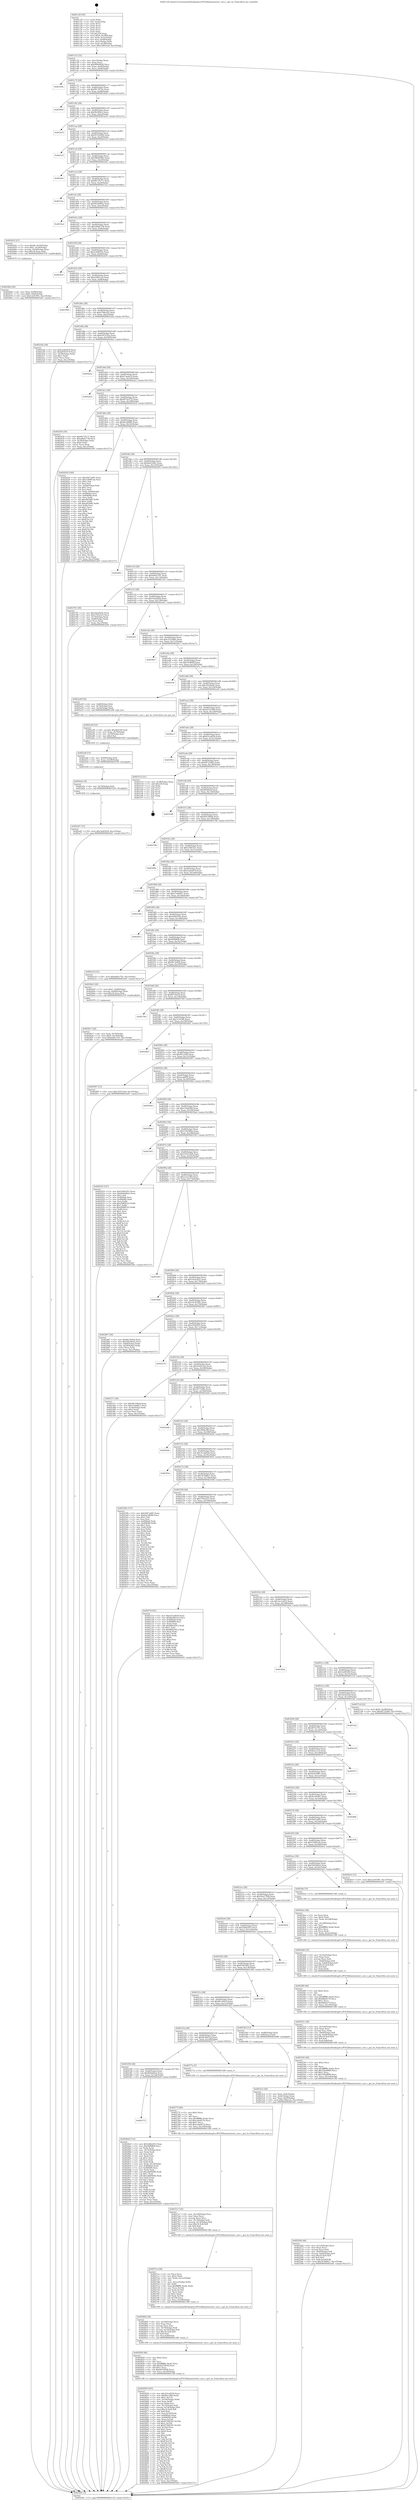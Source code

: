 digraph "0x401c20" {
  label = "0x401c20 (/mnt/c/Users/mathe/Desktop/tcc/POCII/binaries/extr_cavs.c_get_bs_Final-ollvm.out::main(0))"
  labelloc = "t"
  node[shape=record]

  Entry [label="",width=0.3,height=0.3,shape=circle,fillcolor=black,style=filled]
  "0x401c52" [label="{
     0x401c52 [32]\l
     | [instrs]\l
     &nbsp;&nbsp;0x401c52 \<+6\>: mov -0xcc(%rbp),%eax\l
     &nbsp;&nbsp;0x401c58 \<+2\>: mov %eax,%ecx\l
     &nbsp;&nbsp;0x401c5a \<+6\>: sub $0x908e8836,%ecx\l
     &nbsp;&nbsp;0x401c60 \<+6\>: mov %eax,-0xd0(%rbp)\l
     &nbsp;&nbsp;0x401c66 \<+6\>: mov %ecx,-0xd4(%rbp)\l
     &nbsp;&nbsp;0x401c6c \<+6\>: je 000000000040350a \<main+0x18ea\>\l
  }"]
  "0x40350a" [label="{
     0x40350a\l
  }", style=dashed]
  "0x401c72" [label="{
     0x401c72 [28]\l
     | [instrs]\l
     &nbsp;&nbsp;0x401c72 \<+5\>: jmp 0000000000401c77 \<main+0x57\>\l
     &nbsp;&nbsp;0x401c77 \<+6\>: mov -0xd0(%rbp),%eax\l
     &nbsp;&nbsp;0x401c7d \<+5\>: sub $0x90c7875e,%eax\l
     &nbsp;&nbsp;0x401c82 \<+6\>: mov %eax,-0xd8(%rbp)\l
     &nbsp;&nbsp;0x401c88 \<+6\>: je 0000000000403645 \<main+0x1a25\>\l
  }"]
  Exit [label="",width=0.3,height=0.3,shape=circle,fillcolor=black,style=filled,peripheries=2]
  "0x403645" [label="{
     0x403645\l
  }", style=dashed]
  "0x401c8e" [label="{
     0x401c8e [28]\l
     | [instrs]\l
     &nbsp;&nbsp;0x401c8e \<+5\>: jmp 0000000000401c93 \<main+0x73\>\l
     &nbsp;&nbsp;0x401c93 \<+6\>: mov -0xd0(%rbp),%eax\l
     &nbsp;&nbsp;0x401c99 \<+5\>: sub $0x90c9f0ce,%eax\l
     &nbsp;&nbsp;0x401c9e \<+6\>: mov %eax,-0xdc(%rbp)\l
     &nbsp;&nbsp;0x401ca4 \<+6\>: je 0000000000403a33 \<main+0x1e13\>\l
  }"]
  "0x402a67" [label="{
     0x402a67 [15]\l
     | [instrs]\l
     &nbsp;&nbsp;0x402a67 \<+10\>: movl $0x3adf5d5d,-0xcc(%rbp)\l
     &nbsp;&nbsp;0x402a71 \<+5\>: jmp 0000000000403a91 \<main+0x1e71\>\l
  }"]
  "0x403a33" [label="{
     0x403a33\l
  }", style=dashed]
  "0x401caa" [label="{
     0x401caa [28]\l
     | [instrs]\l
     &nbsp;&nbsp;0x401caa \<+5\>: jmp 0000000000401caf \<main+0x8f\>\l
     &nbsp;&nbsp;0x401caf \<+6\>: mov -0xd0(%rbp),%eax\l
     &nbsp;&nbsp;0x401cb5 \<+5\>: sub $0x9155a000,%eax\l
     &nbsp;&nbsp;0x401cba \<+6\>: mov %eax,-0xe0(%rbp)\l
     &nbsp;&nbsp;0x401cc0 \<+6\>: je 00000000004031f3 \<main+0x15d3\>\l
  }"]
  "0x402a5e" [label="{
     0x402a5e [9]\l
     | [instrs]\l
     &nbsp;&nbsp;0x402a5e \<+4\>: mov -0x70(%rbp),%rdi\l
     &nbsp;&nbsp;0x402a62 \<+5\>: call 0000000000401030 \<free@plt\>\l
     | [calls]\l
     &nbsp;&nbsp;0x401030 \{1\} (unknown)\l
  }"]
  "0x4031f3" [label="{
     0x4031f3\l
  }", style=dashed]
  "0x401cc6" [label="{
     0x401cc6 [28]\l
     | [instrs]\l
     &nbsp;&nbsp;0x401cc6 \<+5\>: jmp 0000000000401ccb \<main+0xab\>\l
     &nbsp;&nbsp;0x401ccb \<+6\>: mov -0xd0(%rbp),%eax\l
     &nbsp;&nbsp;0x401cd1 \<+5\>: sub $0x99b6299e,%eax\l
     &nbsp;&nbsp;0x401cd6 \<+6\>: mov %eax,-0xe4(%rbp)\l
     &nbsp;&nbsp;0x401cdc \<+6\>: je 0000000000402e6c \<main+0x124c\>\l
  }"]
  "0x402a4f" [label="{
     0x402a4f [15]\l
     | [instrs]\l
     &nbsp;&nbsp;0x402a4f \<+4\>: mov -0x60(%rbp),%rdi\l
     &nbsp;&nbsp;0x402a53 \<+6\>: mov %eax,-0x1f8(%rbp)\l
     &nbsp;&nbsp;0x402a59 \<+5\>: call 0000000000401030 \<free@plt\>\l
     | [calls]\l
     &nbsp;&nbsp;0x401030 \{1\} (unknown)\l
  }"]
  "0x402e6c" [label="{
     0x402e6c\l
  }", style=dashed]
  "0x401ce2" [label="{
     0x401ce2 [28]\l
     | [instrs]\l
     &nbsp;&nbsp;0x401ce2 \<+5\>: jmp 0000000000401ce7 \<main+0xc7\>\l
     &nbsp;&nbsp;0x401ce7 \<+6\>: mov -0xd0(%rbp),%eax\l
     &nbsp;&nbsp;0x401ced \<+5\>: sub $0x9b735c71,%eax\l
     &nbsp;&nbsp;0x401cf2 \<+6\>: mov %eax,-0xe8(%rbp)\l
     &nbsp;&nbsp;0x401cf8 \<+6\>: je 00000000004037aa \<main+0x1b8a\>\l
  }"]
  "0x402a38" [label="{
     0x402a38 [23]\l
     | [instrs]\l
     &nbsp;&nbsp;0x402a38 \<+10\>: movabs $0x404149,%rdi\l
     &nbsp;&nbsp;0x402a42 \<+3\>: mov %eax,-0x78(%rbp)\l
     &nbsp;&nbsp;0x402a45 \<+3\>: mov -0x78(%rbp),%esi\l
     &nbsp;&nbsp;0x402a48 \<+2\>: mov $0x0,%al\l
     &nbsp;&nbsp;0x402a4a \<+5\>: call 0000000000401050 \<printf@plt\>\l
     | [calls]\l
     &nbsp;&nbsp;0x401050 \{1\} (unknown)\l
  }"]
  "0x4037aa" [label="{
     0x4037aa\l
  }", style=dashed]
  "0x401cfe" [label="{
     0x401cfe [28]\l
     | [instrs]\l
     &nbsp;&nbsp;0x401cfe \<+5\>: jmp 0000000000401d03 \<main+0xe3\>\l
     &nbsp;&nbsp;0x401d03 \<+6\>: mov -0xd0(%rbp),%eax\l
     &nbsp;&nbsp;0x401d09 \<+5\>: sub $0x9d18d62a,%eax\l
     &nbsp;&nbsp;0x401d0e \<+6\>: mov %eax,-0xec(%rbp)\l
     &nbsp;&nbsp;0x401d14 \<+6\>: je 00000000004033a2 \<main+0x1782\>\l
  }"]
  "0x402372" [label="{
     0x402372\l
  }", style=dashed]
  "0x4033a2" [label="{
     0x4033a2\l
  }", style=dashed]
  "0x401d1a" [label="{
     0x401d1a [28]\l
     | [instrs]\l
     &nbsp;&nbsp;0x401d1a \<+5\>: jmp 0000000000401d1f \<main+0xff\>\l
     &nbsp;&nbsp;0x401d1f \<+6\>: mov -0xd0(%rbp),%eax\l
     &nbsp;&nbsp;0x401d25 \<+5\>: sub $0xa06d2736,%eax\l
     &nbsp;&nbsp;0x401d2a \<+6\>: mov %eax,-0xf0(%rbp)\l
     &nbsp;&nbsp;0x401d30 \<+6\>: je 0000000000402452 \<main+0x832\>\l
  }"]
  "0x4029a9" [label="{
     0x4029a9 [112]\l
     | [instrs]\l
     &nbsp;&nbsp;0x4029a9 \<+5\>: mov $0x5d4b2f53,%eax\l
     &nbsp;&nbsp;0x4029ae \<+5\>: mov $0xf4f98f68,%ecx\l
     &nbsp;&nbsp;0x4029b3 \<+2\>: xor %edx,%edx\l
     &nbsp;&nbsp;0x4029b5 \<+3\>: mov -0x74(%rbp),%esi\l
     &nbsp;&nbsp;0x4029b8 \<+2\>: mov %edx,%edi\l
     &nbsp;&nbsp;0x4029ba \<+2\>: sub %esi,%edi\l
     &nbsp;&nbsp;0x4029bc \<+2\>: mov %edx,%esi\l
     &nbsp;&nbsp;0x4029be \<+3\>: sub $0x1,%esi\l
     &nbsp;&nbsp;0x4029c1 \<+2\>: add %esi,%edi\l
     &nbsp;&nbsp;0x4029c3 \<+2\>: sub %edi,%edx\l
     &nbsp;&nbsp;0x4029c5 \<+3\>: mov %edx,-0x74(%rbp)\l
     &nbsp;&nbsp;0x4029c8 \<+7\>: mov 0x4060a0,%edx\l
     &nbsp;&nbsp;0x4029cf \<+7\>: mov 0x406080,%esi\l
     &nbsp;&nbsp;0x4029d6 \<+2\>: mov %edx,%edi\l
     &nbsp;&nbsp;0x4029d8 \<+6\>: sub $0xedb6044b,%edi\l
     &nbsp;&nbsp;0x4029de \<+3\>: sub $0x1,%edi\l
     &nbsp;&nbsp;0x4029e1 \<+6\>: add $0xedb6044b,%edi\l
     &nbsp;&nbsp;0x4029e7 \<+3\>: imul %edi,%edx\l
     &nbsp;&nbsp;0x4029ea \<+3\>: and $0x1,%edx\l
     &nbsp;&nbsp;0x4029ed \<+3\>: cmp $0x0,%edx\l
     &nbsp;&nbsp;0x4029f0 \<+4\>: sete %r8b\l
     &nbsp;&nbsp;0x4029f4 \<+3\>: cmp $0xa,%esi\l
     &nbsp;&nbsp;0x4029f7 \<+4\>: setl %r9b\l
     &nbsp;&nbsp;0x4029fb \<+3\>: mov %r8b,%r10b\l
     &nbsp;&nbsp;0x4029fe \<+3\>: and %r9b,%r10b\l
     &nbsp;&nbsp;0x402a01 \<+3\>: xor %r9b,%r8b\l
     &nbsp;&nbsp;0x402a04 \<+3\>: or %r8b,%r10b\l
     &nbsp;&nbsp;0x402a07 \<+4\>: test $0x1,%r10b\l
     &nbsp;&nbsp;0x402a0b \<+3\>: cmovne %ecx,%eax\l
     &nbsp;&nbsp;0x402a0e \<+6\>: mov %eax,-0xcc(%rbp)\l
     &nbsp;&nbsp;0x402a14 \<+5\>: jmp 0000000000403a91 \<main+0x1e71\>\l
  }"]
  "0x402452" [label="{
     0x402452 [27]\l
     | [instrs]\l
     &nbsp;&nbsp;0x402452 \<+7\>: movl $0x64,-0x50(%rbp)\l
     &nbsp;&nbsp;0x402459 \<+7\>: movl $0x1,-0x54(%rbp)\l
     &nbsp;&nbsp;0x402460 \<+4\>: movslq -0x54(%rbp),%rax\l
     &nbsp;&nbsp;0x402464 \<+4\>: imul $0x18,%rax,%rdi\l
     &nbsp;&nbsp;0x402468 \<+5\>: call 0000000000401070 \<malloc@plt\>\l
     | [calls]\l
     &nbsp;&nbsp;0x401070 \{1\} (unknown)\l
  }"]
  "0x401d36" [label="{
     0x401d36 [28]\l
     | [instrs]\l
     &nbsp;&nbsp;0x401d36 \<+5\>: jmp 0000000000401d3b \<main+0x11b\>\l
     &nbsp;&nbsp;0x401d3b \<+6\>: mov -0xd0(%rbp),%eax\l
     &nbsp;&nbsp;0x401d41 \<+5\>: sub $0xa3d9653a,%eax\l
     &nbsp;&nbsp;0x401d46 \<+6\>: mov %eax,-0xf4(%rbp)\l
     &nbsp;&nbsp;0x401d4c \<+6\>: je 0000000000402416 \<main+0x7f6\>\l
  }"]
  "0x402850" [label="{
     0x402850 [183]\l
     | [instrs]\l
     &nbsp;&nbsp;0x402850 \<+5\>: mov $0xd31ed039,%ecx\l
     &nbsp;&nbsp;0x402855 \<+5\>: mov $0x961c940,%edx\l
     &nbsp;&nbsp;0x40285a \<+3\>: mov $0x1,%r11b\l
     &nbsp;&nbsp;0x40285d \<+7\>: mov -0x1f4(%rbp),%r9d\l
     &nbsp;&nbsp;0x402864 \<+4\>: imul %eax,%r9d\l
     &nbsp;&nbsp;0x402868 \<+3\>: movslq %r9d,%rsi\l
     &nbsp;&nbsp;0x40286b \<+4\>: mov -0x70(%rbp),%rdi\l
     &nbsp;&nbsp;0x40286f \<+4\>: movslq -0x74(%rbp),%r8\l
     &nbsp;&nbsp;0x402873 \<+4\>: imul $0x18,%r8,%r8\l
     &nbsp;&nbsp;0x402877 \<+3\>: add %r8,%rdi\l
     &nbsp;&nbsp;0x40287a \<+4\>: mov %rsi,0x10(%rdi)\l
     &nbsp;&nbsp;0x40287e \<+7\>: mov 0x4060a0,%eax\l
     &nbsp;&nbsp;0x402885 \<+8\>: mov 0x406080,%r9d\l
     &nbsp;&nbsp;0x40288d \<+3\>: mov %eax,%r10d\l
     &nbsp;&nbsp;0x402890 \<+7\>: add $0x67568391,%r10d\l
     &nbsp;&nbsp;0x402897 \<+4\>: sub $0x1,%r10d\l
     &nbsp;&nbsp;0x40289b \<+7\>: sub $0x67568391,%r10d\l
     &nbsp;&nbsp;0x4028a2 \<+4\>: imul %r10d,%eax\l
     &nbsp;&nbsp;0x4028a6 \<+3\>: and $0x1,%eax\l
     &nbsp;&nbsp;0x4028a9 \<+3\>: cmp $0x0,%eax\l
     &nbsp;&nbsp;0x4028ac \<+3\>: sete %bl\l
     &nbsp;&nbsp;0x4028af \<+4\>: cmp $0xa,%r9d\l
     &nbsp;&nbsp;0x4028b3 \<+4\>: setl %r14b\l
     &nbsp;&nbsp;0x4028b7 \<+3\>: mov %bl,%r15b\l
     &nbsp;&nbsp;0x4028ba \<+4\>: xor $0xff,%r15b\l
     &nbsp;&nbsp;0x4028be \<+3\>: mov %r14b,%r12b\l
     &nbsp;&nbsp;0x4028c1 \<+4\>: xor $0xff,%r12b\l
     &nbsp;&nbsp;0x4028c5 \<+4\>: xor $0x0,%r11b\l
     &nbsp;&nbsp;0x4028c9 \<+3\>: mov %r15b,%r13b\l
     &nbsp;&nbsp;0x4028cc \<+4\>: and $0x0,%r13b\l
     &nbsp;&nbsp;0x4028d0 \<+3\>: and %r11b,%bl\l
     &nbsp;&nbsp;0x4028d3 \<+3\>: mov %r12b,%al\l
     &nbsp;&nbsp;0x4028d6 \<+2\>: and $0x0,%al\l
     &nbsp;&nbsp;0x4028d8 \<+3\>: and %r11b,%r14b\l
     &nbsp;&nbsp;0x4028db \<+3\>: or %bl,%r13b\l
     &nbsp;&nbsp;0x4028de \<+3\>: or %r14b,%al\l
     &nbsp;&nbsp;0x4028e1 \<+3\>: xor %al,%r13b\l
     &nbsp;&nbsp;0x4028e4 \<+3\>: or %r12b,%r15b\l
     &nbsp;&nbsp;0x4028e7 \<+4\>: xor $0xff,%r15b\l
     &nbsp;&nbsp;0x4028eb \<+4\>: or $0x0,%r11b\l
     &nbsp;&nbsp;0x4028ef \<+3\>: and %r11b,%r15b\l
     &nbsp;&nbsp;0x4028f2 \<+3\>: or %r15b,%r13b\l
     &nbsp;&nbsp;0x4028f5 \<+4\>: test $0x1,%r13b\l
     &nbsp;&nbsp;0x4028f9 \<+3\>: cmovne %edx,%ecx\l
     &nbsp;&nbsp;0x4028fc \<+6\>: mov %ecx,-0xcc(%rbp)\l
     &nbsp;&nbsp;0x402902 \<+5\>: jmp 0000000000403a91 \<main+0x1e71\>\l
  }"]
  "0x402416" [label="{
     0x402416\l
  }", style=dashed]
  "0x401d52" [label="{
     0x401d52 [28]\l
     | [instrs]\l
     &nbsp;&nbsp;0x401d52 \<+5\>: jmp 0000000000401d57 \<main+0x137\>\l
     &nbsp;&nbsp;0x401d57 \<+6\>: mov -0xd0(%rbp),%eax\l
     &nbsp;&nbsp;0x401d5d \<+5\>: sub $0xa5891cc9,%eax\l
     &nbsp;&nbsp;0x401d62 \<+6\>: mov %eax,-0xf8(%rbp)\l
     &nbsp;&nbsp;0x401d68 \<+6\>: je 0000000000403949 \<main+0x1d29\>\l
  }"]
  "0x402828" [label="{
     0x402828 [40]\l
     | [instrs]\l
     &nbsp;&nbsp;0x402828 \<+5\>: mov $0x2,%ecx\l
     &nbsp;&nbsp;0x40282d \<+1\>: cltd\l
     &nbsp;&nbsp;0x40282e \<+2\>: idiv %ecx\l
     &nbsp;&nbsp;0x402830 \<+6\>: imul $0xfffffffe,%edx,%ecx\l
     &nbsp;&nbsp;0x402836 \<+6\>: add $0x64339f38,%ecx\l
     &nbsp;&nbsp;0x40283c \<+3\>: add $0x1,%ecx\l
     &nbsp;&nbsp;0x40283f \<+6\>: sub $0x64339f38,%ecx\l
     &nbsp;&nbsp;0x402845 \<+6\>: mov %ecx,-0x1f4(%rbp)\l
     &nbsp;&nbsp;0x40284b \<+5\>: call 0000000000401180 \<next_i\>\l
     | [calls]\l
     &nbsp;&nbsp;0x401180 \{1\} (/mnt/c/Users/mathe/Desktop/tcc/POCII/binaries/extr_cavs.c_get_bs_Final-ollvm.out::next_i)\l
  }"]
  "0x403949" [label="{
     0x403949\l
  }", style=dashed]
  "0x401d6e" [label="{
     0x401d6e [28]\l
     | [instrs]\l
     &nbsp;&nbsp;0x401d6e \<+5\>: jmp 0000000000401d73 \<main+0x153\>\l
     &nbsp;&nbsp;0x401d73 \<+6\>: mov -0xd0(%rbp),%eax\l
     &nbsp;&nbsp;0x401d79 \<+5\>: sub $0xa784ec42,%eax\l
     &nbsp;&nbsp;0x401d7e \<+6\>: mov %eax,-0xfc(%rbp)\l
     &nbsp;&nbsp;0x401d84 \<+6\>: je 00000000004023da \<main+0x7ba\>\l
  }"]
  "0x402804" [label="{
     0x402804 [36]\l
     | [instrs]\l
     &nbsp;&nbsp;0x402804 \<+6\>: mov -0x1f0(%rbp),%ecx\l
     &nbsp;&nbsp;0x40280a \<+3\>: imul %eax,%ecx\l
     &nbsp;&nbsp;0x40280d \<+3\>: movslq %ecx,%rsi\l
     &nbsp;&nbsp;0x402810 \<+4\>: mov -0x70(%rbp),%rdi\l
     &nbsp;&nbsp;0x402814 \<+4\>: movslq -0x74(%rbp),%r8\l
     &nbsp;&nbsp;0x402818 \<+4\>: imul $0x18,%r8,%r8\l
     &nbsp;&nbsp;0x40281c \<+3\>: add %r8,%rdi\l
     &nbsp;&nbsp;0x40281f \<+4\>: mov %rsi,0x8(%rdi)\l
     &nbsp;&nbsp;0x402823 \<+5\>: call 0000000000401180 \<next_i\>\l
     | [calls]\l
     &nbsp;&nbsp;0x401180 \{1\} (/mnt/c/Users/mathe/Desktop/tcc/POCII/binaries/extr_cavs.c_get_bs_Final-ollvm.out::next_i)\l
  }"]
  "0x4023da" [label="{
     0x4023da [30]\l
     | [instrs]\l
     &nbsp;&nbsp;0x4023da \<+5\>: mov $0xe2a6a679,%eax\l
     &nbsp;&nbsp;0x4023df \<+5\>: mov $0xb8761079,%ecx\l
     &nbsp;&nbsp;0x4023e4 \<+3\>: mov -0x30(%rbp),%edx\l
     &nbsp;&nbsp;0x4023e7 \<+3\>: cmp $0x1,%edx\l
     &nbsp;&nbsp;0x4023ea \<+3\>: cmovl %ecx,%eax\l
     &nbsp;&nbsp;0x4023ed \<+6\>: mov %eax,-0xcc(%rbp)\l
     &nbsp;&nbsp;0x4023f3 \<+5\>: jmp 0000000000403a91 \<main+0x1e71\>\l
  }"]
  "0x401d8a" [label="{
     0x401d8a [28]\l
     | [instrs]\l
     &nbsp;&nbsp;0x401d8a \<+5\>: jmp 0000000000401d8f \<main+0x16f\>\l
     &nbsp;&nbsp;0x401d8f \<+6\>: mov -0xd0(%rbp),%eax\l
     &nbsp;&nbsp;0x401d95 \<+5\>: sub $0xb303335a,%eax\l
     &nbsp;&nbsp;0x401d9a \<+6\>: mov %eax,-0x100(%rbp)\l
     &nbsp;&nbsp;0x401da0 \<+6\>: je 0000000000402bee \<main+0xfce\>\l
  }"]
  "0x4027ca" [label="{
     0x4027ca [58]\l
     | [instrs]\l
     &nbsp;&nbsp;0x4027ca \<+2\>: xor %ecx,%ecx\l
     &nbsp;&nbsp;0x4027cc \<+5\>: mov $0x2,%edx\l
     &nbsp;&nbsp;0x4027d1 \<+6\>: mov %edx,-0x1ec(%rbp)\l
     &nbsp;&nbsp;0x4027d7 \<+1\>: cltd\l
     &nbsp;&nbsp;0x4027d8 \<+7\>: mov -0x1ec(%rbp),%r9d\l
     &nbsp;&nbsp;0x4027df \<+3\>: idiv %r9d\l
     &nbsp;&nbsp;0x4027e2 \<+6\>: imul $0xfffffffe,%edx,%edx\l
     &nbsp;&nbsp;0x4027e8 \<+3\>: mov %ecx,%r10d\l
     &nbsp;&nbsp;0x4027eb \<+3\>: sub %edx,%r10d\l
     &nbsp;&nbsp;0x4027ee \<+2\>: mov %ecx,%edx\l
     &nbsp;&nbsp;0x4027f0 \<+3\>: sub $0x1,%edx\l
     &nbsp;&nbsp;0x4027f3 \<+3\>: add %edx,%r10d\l
     &nbsp;&nbsp;0x4027f6 \<+3\>: sub %r10d,%ecx\l
     &nbsp;&nbsp;0x4027f9 \<+6\>: mov %ecx,-0x1f0(%rbp)\l
     &nbsp;&nbsp;0x4027ff \<+5\>: call 0000000000401180 \<next_i\>\l
     | [calls]\l
     &nbsp;&nbsp;0x401180 \{1\} (/mnt/c/Users/mathe/Desktop/tcc/POCII/binaries/extr_cavs.c_get_bs_Final-ollvm.out::next_i)\l
  }"]
  "0x402bee" [label="{
     0x402bee\l
  }", style=dashed]
  "0x401da6" [label="{
     0x401da6 [28]\l
     | [instrs]\l
     &nbsp;&nbsp;0x401da6 \<+5\>: jmp 0000000000401dab \<main+0x18b\>\l
     &nbsp;&nbsp;0x401dab \<+6\>: mov -0xd0(%rbp),%eax\l
     &nbsp;&nbsp;0x401db1 \<+5\>: sub $0xb7aeda10,%eax\l
     &nbsp;&nbsp;0x401db6 \<+6\>: mov %eax,-0x104(%rbp)\l
     &nbsp;&nbsp;0x401dbc \<+6\>: je 0000000000402d22 \<main+0x1102\>\l
  }"]
  "0x4027a7" [label="{
     0x4027a7 [35]\l
     | [instrs]\l
     &nbsp;&nbsp;0x4027a7 \<+6\>: mov -0x1e8(%rbp),%ecx\l
     &nbsp;&nbsp;0x4027ad \<+3\>: imul %eax,%ecx\l
     &nbsp;&nbsp;0x4027b0 \<+3\>: movslq %ecx,%rsi\l
     &nbsp;&nbsp;0x4027b3 \<+4\>: mov -0x70(%rbp),%rdi\l
     &nbsp;&nbsp;0x4027b7 \<+4\>: movslq -0x74(%rbp),%r8\l
     &nbsp;&nbsp;0x4027bb \<+4\>: imul $0x18,%r8,%r8\l
     &nbsp;&nbsp;0x4027bf \<+3\>: add %r8,%rdi\l
     &nbsp;&nbsp;0x4027c2 \<+3\>: mov %rsi,(%rdi)\l
     &nbsp;&nbsp;0x4027c5 \<+5\>: call 0000000000401180 \<next_i\>\l
     | [calls]\l
     &nbsp;&nbsp;0x401180 \{1\} (/mnt/c/Users/mathe/Desktop/tcc/POCII/binaries/extr_cavs.c_get_bs_Final-ollvm.out::next_i)\l
  }"]
  "0x402d22" [label="{
     0x402d22\l
  }", style=dashed]
  "0x401dc2" [label="{
     0x401dc2 [28]\l
     | [instrs]\l
     &nbsp;&nbsp;0x401dc2 \<+5\>: jmp 0000000000401dc7 \<main+0x1a7\>\l
     &nbsp;&nbsp;0x401dc7 \<+6\>: mov -0xd0(%rbp),%eax\l
     &nbsp;&nbsp;0x401dcd \<+5\>: sub $0xb8761079,%eax\l
     &nbsp;&nbsp;0x401dd2 \<+6\>: mov %eax,-0x108(%rbp)\l
     &nbsp;&nbsp;0x401dd8 \<+6\>: je 0000000000402434 \<main+0x814\>\l
  }"]
  "0x40277f" [label="{
     0x40277f [40]\l
     | [instrs]\l
     &nbsp;&nbsp;0x40277f \<+5\>: mov $0x2,%ecx\l
     &nbsp;&nbsp;0x402784 \<+1\>: cltd\l
     &nbsp;&nbsp;0x402785 \<+2\>: idiv %ecx\l
     &nbsp;&nbsp;0x402787 \<+6\>: imul $0xfffffffe,%edx,%ecx\l
     &nbsp;&nbsp;0x40278d \<+6\>: sub $0xce6a027b,%ecx\l
     &nbsp;&nbsp;0x402793 \<+3\>: add $0x1,%ecx\l
     &nbsp;&nbsp;0x402796 \<+6\>: add $0xce6a027b,%ecx\l
     &nbsp;&nbsp;0x40279c \<+6\>: mov %ecx,-0x1e8(%rbp)\l
     &nbsp;&nbsp;0x4027a2 \<+5\>: call 0000000000401180 \<next_i\>\l
     | [calls]\l
     &nbsp;&nbsp;0x401180 \{1\} (/mnt/c/Users/mathe/Desktop/tcc/POCII/binaries/extr_cavs.c_get_bs_Final-ollvm.out::next_i)\l
  }"]
  "0x402434" [label="{
     0x402434 [30]\l
     | [instrs]\l
     &nbsp;&nbsp;0x402434 \<+5\>: mov $0x9b735c71,%eax\l
     &nbsp;&nbsp;0x402439 \<+5\>: mov $0xa06d2736,%ecx\l
     &nbsp;&nbsp;0x40243e \<+3\>: mov -0x30(%rbp),%edx\l
     &nbsp;&nbsp;0x402441 \<+3\>: cmp $0x0,%edx\l
     &nbsp;&nbsp;0x402444 \<+3\>: cmove %ecx,%eax\l
     &nbsp;&nbsp;0x402447 \<+6\>: mov %eax,-0xcc(%rbp)\l
     &nbsp;&nbsp;0x40244d \<+5\>: jmp 0000000000403a91 \<main+0x1e71\>\l
  }"]
  "0x401dde" [label="{
     0x401dde [28]\l
     | [instrs]\l
     &nbsp;&nbsp;0x401dde \<+5\>: jmp 0000000000401de3 \<main+0x1c3\>\l
     &nbsp;&nbsp;0x401de3 \<+6\>: mov -0xd0(%rbp),%eax\l
     &nbsp;&nbsp;0x401de9 \<+5\>: sub $0xbb1d60f6,%eax\l
     &nbsp;&nbsp;0x401dee \<+6\>: mov %eax,-0x10c(%rbp)\l
     &nbsp;&nbsp;0x401df4 \<+6\>: je 0000000000402624 \<main+0xa04\>\l
  }"]
  "0x402356" [label="{
     0x402356 [28]\l
     | [instrs]\l
     &nbsp;&nbsp;0x402356 \<+5\>: jmp 000000000040235b \<main+0x73b\>\l
     &nbsp;&nbsp;0x40235b \<+6\>: mov -0xd0(%rbp),%eax\l
     &nbsp;&nbsp;0x402361 \<+5\>: sub $0x6b9a64a2,%eax\l
     &nbsp;&nbsp;0x402366 \<+6\>: mov %eax,-0x1d4(%rbp)\l
     &nbsp;&nbsp;0x40236c \<+6\>: je 00000000004029a9 \<main+0xd89\>\l
  }"]
  "0x402624" [label="{
     0x402624 [160]\l
     | [instrs]\l
     &nbsp;&nbsp;0x402624 \<+5\>: mov $0x5047ad95,%eax\l
     &nbsp;&nbsp;0x402629 \<+5\>: mov $0x534961ab,%ecx\l
     &nbsp;&nbsp;0x40262e \<+2\>: mov $0x1,%dl\l
     &nbsp;&nbsp;0x402630 \<+2\>: xor %esi,%esi\l
     &nbsp;&nbsp;0x402632 \<+3\>: mov -0x64(%rbp),%edi\l
     &nbsp;&nbsp;0x402635 \<+3\>: sub $0x1,%esi\l
     &nbsp;&nbsp;0x402638 \<+2\>: sub %esi,%edi\l
     &nbsp;&nbsp;0x40263a \<+3\>: mov %edi,-0x64(%rbp)\l
     &nbsp;&nbsp;0x40263d \<+7\>: mov 0x4060a0,%esi\l
     &nbsp;&nbsp;0x402644 \<+7\>: mov 0x406080,%edi\l
     &nbsp;&nbsp;0x40264b \<+3\>: mov %esi,%r8d\l
     &nbsp;&nbsp;0x40264e \<+7\>: sub $0xaf93dff2,%r8d\l
     &nbsp;&nbsp;0x402655 \<+4\>: sub $0x1,%r8d\l
     &nbsp;&nbsp;0x402659 \<+7\>: add $0xaf93dff2,%r8d\l
     &nbsp;&nbsp;0x402660 \<+4\>: imul %r8d,%esi\l
     &nbsp;&nbsp;0x402664 \<+3\>: and $0x1,%esi\l
     &nbsp;&nbsp;0x402667 \<+3\>: cmp $0x0,%esi\l
     &nbsp;&nbsp;0x40266a \<+4\>: sete %r9b\l
     &nbsp;&nbsp;0x40266e \<+3\>: cmp $0xa,%edi\l
     &nbsp;&nbsp;0x402671 \<+4\>: setl %r10b\l
     &nbsp;&nbsp;0x402675 \<+3\>: mov %r9b,%r11b\l
     &nbsp;&nbsp;0x402678 \<+4\>: xor $0xff,%r11b\l
     &nbsp;&nbsp;0x40267c \<+3\>: mov %r10b,%bl\l
     &nbsp;&nbsp;0x40267f \<+3\>: xor $0xff,%bl\l
     &nbsp;&nbsp;0x402682 \<+3\>: xor $0x1,%dl\l
     &nbsp;&nbsp;0x402685 \<+3\>: mov %r11b,%r14b\l
     &nbsp;&nbsp;0x402688 \<+4\>: and $0xff,%r14b\l
     &nbsp;&nbsp;0x40268c \<+3\>: and %dl,%r9b\l
     &nbsp;&nbsp;0x40268f \<+3\>: mov %bl,%r15b\l
     &nbsp;&nbsp;0x402692 \<+4\>: and $0xff,%r15b\l
     &nbsp;&nbsp;0x402696 \<+3\>: and %dl,%r10b\l
     &nbsp;&nbsp;0x402699 \<+3\>: or %r9b,%r14b\l
     &nbsp;&nbsp;0x40269c \<+3\>: or %r10b,%r15b\l
     &nbsp;&nbsp;0x40269f \<+3\>: xor %r15b,%r14b\l
     &nbsp;&nbsp;0x4026a2 \<+3\>: or %bl,%r11b\l
     &nbsp;&nbsp;0x4026a5 \<+4\>: xor $0xff,%r11b\l
     &nbsp;&nbsp;0x4026a9 \<+3\>: or $0x1,%dl\l
     &nbsp;&nbsp;0x4026ac \<+3\>: and %dl,%r11b\l
     &nbsp;&nbsp;0x4026af \<+3\>: or %r11b,%r14b\l
     &nbsp;&nbsp;0x4026b2 \<+4\>: test $0x1,%r14b\l
     &nbsp;&nbsp;0x4026b6 \<+3\>: cmovne %ecx,%eax\l
     &nbsp;&nbsp;0x4026b9 \<+6\>: mov %eax,-0xcc(%rbp)\l
     &nbsp;&nbsp;0x4026bf \<+5\>: jmp 0000000000403a91 \<main+0x1e71\>\l
  }"]
  "0x401dfa" [label="{
     0x401dfa [28]\l
     | [instrs]\l
     &nbsp;&nbsp;0x401dfa \<+5\>: jmp 0000000000401dff \<main+0x1df\>\l
     &nbsp;&nbsp;0x401dff \<+6\>: mov -0xd0(%rbp),%eax\l
     &nbsp;&nbsp;0x401e05 \<+5\>: sub $0xbb4324fc,%eax\l
     &nbsp;&nbsp;0x401e0a \<+6\>: mov %eax,-0x110(%rbp)\l
     &nbsp;&nbsp;0x401e10 \<+6\>: je 0000000000402f62 \<main+0x1342\>\l
  }"]
  "0x40277a" [label="{
     0x40277a [5]\l
     | [instrs]\l
     &nbsp;&nbsp;0x40277a \<+5\>: call 0000000000401180 \<next_i\>\l
     | [calls]\l
     &nbsp;&nbsp;0x401180 \{1\} (/mnt/c/Users/mathe/Desktop/tcc/POCII/binaries/extr_cavs.c_get_bs_Final-ollvm.out::next_i)\l
  }"]
  "0x402f62" [label="{
     0x402f62\l
  }", style=dashed]
  "0x401e16" [label="{
     0x401e16 [28]\l
     | [instrs]\l
     &nbsp;&nbsp;0x401e16 \<+5\>: jmp 0000000000401e1b \<main+0x1fb\>\l
     &nbsp;&nbsp;0x401e1b \<+6\>: mov -0xd0(%rbp),%eax\l
     &nbsp;&nbsp;0x401e21 \<+5\>: sub $0xbd05c701,%eax\l
     &nbsp;&nbsp;0x401e26 \<+6\>: mov %eax,-0x114(%rbp)\l
     &nbsp;&nbsp;0x401e2c \<+6\>: je 0000000000402701 \<main+0xae1\>\l
  }"]
  "0x4026e7" [label="{
     0x4026e7 [26]\l
     | [instrs]\l
     &nbsp;&nbsp;0x4026e7 \<+4\>: mov %rax,-0x70(%rbp)\l
     &nbsp;&nbsp;0x4026eb \<+7\>: movl $0x0,-0x74(%rbp)\l
     &nbsp;&nbsp;0x4026f2 \<+10\>: movl $0xbd05c701,-0xcc(%rbp)\l
     &nbsp;&nbsp;0x4026fc \<+5\>: jmp 0000000000403a91 \<main+0x1e71\>\l
  }"]
  "0x402701" [label="{
     0x402701 [30]\l
     | [instrs]\l
     &nbsp;&nbsp;0x402701 \<+5\>: mov $0xc82e8ae6,%eax\l
     &nbsp;&nbsp;0x402706 \<+5\>: mov $0x3783a3c5,%ecx\l
     &nbsp;&nbsp;0x40270b \<+3\>: mov -0x74(%rbp),%edx\l
     &nbsp;&nbsp;0x40270e \<+3\>: cmp -0x68(%rbp),%edx\l
     &nbsp;&nbsp;0x402711 \<+3\>: cmovl %ecx,%eax\l
     &nbsp;&nbsp;0x402714 \<+6\>: mov %eax,-0xcc(%rbp)\l
     &nbsp;&nbsp;0x40271a \<+5\>: jmp 0000000000403a91 \<main+0x1e71\>\l
  }"]
  "0x401e32" [label="{
     0x401e32 [28]\l
     | [instrs]\l
     &nbsp;&nbsp;0x401e32 \<+5\>: jmp 0000000000401e37 \<main+0x217\>\l
     &nbsp;&nbsp;0x401e37 \<+6\>: mov -0xd0(%rbp),%eax\l
     &nbsp;&nbsp;0x401e3d \<+5\>: sub $0xc0a24824,%eax\l
     &nbsp;&nbsp;0x401e42 \<+6\>: mov %eax,-0x118(%rbp)\l
     &nbsp;&nbsp;0x401e48 \<+6\>: je 0000000000402ab1 \<main+0xe91\>\l
  }"]
  "0x40256d" [label="{
     0x40256d [46]\l
     | [instrs]\l
     &nbsp;&nbsp;0x40256d \<+6\>: mov -0x1e4(%rbp),%ecx\l
     &nbsp;&nbsp;0x402573 \<+3\>: imul %eax,%ecx\l
     &nbsp;&nbsp;0x402576 \<+3\>: movslq %ecx,%rdi\l
     &nbsp;&nbsp;0x402579 \<+4\>: mov -0x60(%rbp),%r8\l
     &nbsp;&nbsp;0x40257d \<+4\>: movslq -0x64(%rbp),%r9\l
     &nbsp;&nbsp;0x402581 \<+4\>: imul $0x18,%r9,%r9\l
     &nbsp;&nbsp;0x402585 \<+3\>: add %r9,%r8\l
     &nbsp;&nbsp;0x402588 \<+4\>: mov %rdi,0x10(%r8)\l
     &nbsp;&nbsp;0x40258c \<+10\>: movl $0x347846e7,-0xcc(%rbp)\l
     &nbsp;&nbsp;0x402596 \<+5\>: jmp 0000000000403a91 \<main+0x1e71\>\l
  }"]
  "0x402ab1" [label="{
     0x402ab1\l
  }", style=dashed]
  "0x401e4e" [label="{
     0x401e4e [28]\l
     | [instrs]\l
     &nbsp;&nbsp;0x401e4e \<+5\>: jmp 0000000000401e53 \<main+0x233\>\l
     &nbsp;&nbsp;0x401e53 \<+6\>: mov -0xd0(%rbp),%eax\l
     &nbsp;&nbsp;0x401e59 \<+5\>: sub $0xc25338da,%eax\l
     &nbsp;&nbsp;0x401e5e \<+6\>: mov %eax,-0x11c(%rbp)\l
     &nbsp;&nbsp;0x401e64 \<+6\>: je 00000000004036e7 \<main+0x1ac7\>\l
  }"]
  "0x402545" [label="{
     0x402545 [40]\l
     | [instrs]\l
     &nbsp;&nbsp;0x402545 \<+5\>: mov $0x2,%ecx\l
     &nbsp;&nbsp;0x40254a \<+1\>: cltd\l
     &nbsp;&nbsp;0x40254b \<+2\>: idiv %ecx\l
     &nbsp;&nbsp;0x40254d \<+6\>: imul $0xfffffffe,%edx,%ecx\l
     &nbsp;&nbsp;0x402553 \<+6\>: add $0x53ba8896,%ecx\l
     &nbsp;&nbsp;0x402559 \<+3\>: add $0x1,%ecx\l
     &nbsp;&nbsp;0x40255c \<+6\>: sub $0x53ba8896,%ecx\l
     &nbsp;&nbsp;0x402562 \<+6\>: mov %ecx,-0x1e4(%rbp)\l
     &nbsp;&nbsp;0x402568 \<+5\>: call 0000000000401180 \<next_i\>\l
     | [calls]\l
     &nbsp;&nbsp;0x401180 \{1\} (/mnt/c/Users/mathe/Desktop/tcc/POCII/binaries/extr_cavs.c_get_bs_Final-ollvm.out::next_i)\l
  }"]
  "0x4036e7" [label="{
     0x4036e7\l
  }", style=dashed]
  "0x401e6a" [label="{
     0x401e6a [28]\l
     | [instrs]\l
     &nbsp;&nbsp;0x401e6a \<+5\>: jmp 0000000000401e6f \<main+0x24f\>\l
     &nbsp;&nbsp;0x401e6f \<+6\>: mov -0xd0(%rbp),%eax\l
     &nbsp;&nbsp;0x401e75 \<+5\>: sub $0xc6ef6f6f,%eax\l
     &nbsp;&nbsp;0x401e7a \<+6\>: mov %eax,-0x120(%rbp)\l
     &nbsp;&nbsp;0x401e80 \<+6\>: je 0000000000402c0c \<main+0xfec\>\l
  }"]
  "0x402521" [label="{
     0x402521 [36]\l
     | [instrs]\l
     &nbsp;&nbsp;0x402521 \<+6\>: mov -0x1e0(%rbp),%ecx\l
     &nbsp;&nbsp;0x402527 \<+3\>: imul %eax,%ecx\l
     &nbsp;&nbsp;0x40252a \<+3\>: movslq %ecx,%rdi\l
     &nbsp;&nbsp;0x40252d \<+4\>: mov -0x60(%rbp),%r8\l
     &nbsp;&nbsp;0x402531 \<+4\>: movslq -0x64(%rbp),%r9\l
     &nbsp;&nbsp;0x402535 \<+4\>: imul $0x18,%r9,%r9\l
     &nbsp;&nbsp;0x402539 \<+3\>: add %r9,%r8\l
     &nbsp;&nbsp;0x40253c \<+4\>: mov %rdi,0x8(%r8)\l
     &nbsp;&nbsp;0x402540 \<+5\>: call 0000000000401180 \<next_i\>\l
     | [calls]\l
     &nbsp;&nbsp;0x401180 \{1\} (/mnt/c/Users/mathe/Desktop/tcc/POCII/binaries/extr_cavs.c_get_bs_Final-ollvm.out::next_i)\l
  }"]
  "0x402c0c" [label="{
     0x402c0c\l
  }", style=dashed]
  "0x401e86" [label="{
     0x401e86 [28]\l
     | [instrs]\l
     &nbsp;&nbsp;0x401e86 \<+5\>: jmp 0000000000401e8b \<main+0x26b\>\l
     &nbsp;&nbsp;0x401e8b \<+6\>: mov -0xd0(%rbp),%eax\l
     &nbsp;&nbsp;0x401e91 \<+5\>: sub $0xc82e8ae6,%eax\l
     &nbsp;&nbsp;0x401e96 \<+6\>: mov %eax,-0x124(%rbp)\l
     &nbsp;&nbsp;0x401e9c \<+6\>: je 0000000000402a28 \<main+0xe08\>\l
  }"]
  "0x4024f9" [label="{
     0x4024f9 [40]\l
     | [instrs]\l
     &nbsp;&nbsp;0x4024f9 \<+5\>: mov $0x2,%ecx\l
     &nbsp;&nbsp;0x4024fe \<+1\>: cltd\l
     &nbsp;&nbsp;0x4024ff \<+2\>: idiv %ecx\l
     &nbsp;&nbsp;0x402501 \<+6\>: imul $0xfffffffe,%edx,%ecx\l
     &nbsp;&nbsp;0x402507 \<+6\>: add $0xf48a0c70,%ecx\l
     &nbsp;&nbsp;0x40250d \<+3\>: add $0x1,%ecx\l
     &nbsp;&nbsp;0x402510 \<+6\>: sub $0xf48a0c70,%ecx\l
     &nbsp;&nbsp;0x402516 \<+6\>: mov %ecx,-0x1e0(%rbp)\l
     &nbsp;&nbsp;0x40251c \<+5\>: call 0000000000401180 \<next_i\>\l
     | [calls]\l
     &nbsp;&nbsp;0x401180 \{1\} (/mnt/c/Users/mathe/Desktop/tcc/POCII/binaries/extr_cavs.c_get_bs_Final-ollvm.out::next_i)\l
  }"]
  "0x402a28" [label="{
     0x402a28 [16]\l
     | [instrs]\l
     &nbsp;&nbsp;0x402a28 \<+4\>: mov -0x60(%rbp),%rdi\l
     &nbsp;&nbsp;0x402a2c \<+4\>: mov -0x70(%rbp),%rsi\l
     &nbsp;&nbsp;0x402a30 \<+3\>: mov -0x50(%rbp),%edx\l
     &nbsp;&nbsp;0x402a33 \<+5\>: call 0000000000401290 \<get_bs\>\l
     | [calls]\l
     &nbsp;&nbsp;0x401290 \{1\} (/mnt/c/Users/mathe/Desktop/tcc/POCII/binaries/extr_cavs.c_get_bs_Final-ollvm.out::get_bs)\l
  }"]
  "0x401ea2" [label="{
     0x401ea2 [28]\l
     | [instrs]\l
     &nbsp;&nbsp;0x401ea2 \<+5\>: jmp 0000000000401ea7 \<main+0x287\>\l
     &nbsp;&nbsp;0x401ea7 \<+6\>: mov -0xd0(%rbp),%eax\l
     &nbsp;&nbsp;0x401ead \<+5\>: sub $0xd215e560,%eax\l
     &nbsp;&nbsp;0x401eb2 \<+6\>: mov %eax,-0x128(%rbp)\l
     &nbsp;&nbsp;0x401eb8 \<+6\>: je 0000000000402ec7 \<main+0x12a7\>\l
  }"]
  "0x4024d6" [label="{
     0x4024d6 [35]\l
     | [instrs]\l
     &nbsp;&nbsp;0x4024d6 \<+6\>: mov -0x1dc(%rbp),%ecx\l
     &nbsp;&nbsp;0x4024dc \<+3\>: imul %eax,%ecx\l
     &nbsp;&nbsp;0x4024df \<+3\>: movslq %ecx,%rdi\l
     &nbsp;&nbsp;0x4024e2 \<+4\>: mov -0x60(%rbp),%r8\l
     &nbsp;&nbsp;0x4024e6 \<+4\>: movslq -0x64(%rbp),%r9\l
     &nbsp;&nbsp;0x4024ea \<+4\>: imul $0x18,%r9,%r9\l
     &nbsp;&nbsp;0x4024ee \<+3\>: add %r9,%r8\l
     &nbsp;&nbsp;0x4024f1 \<+3\>: mov %rdi,(%r8)\l
     &nbsp;&nbsp;0x4024f4 \<+5\>: call 0000000000401180 \<next_i\>\l
     | [calls]\l
     &nbsp;&nbsp;0x401180 \{1\} (/mnt/c/Users/mathe/Desktop/tcc/POCII/binaries/extr_cavs.c_get_bs_Final-ollvm.out::next_i)\l
  }"]
  "0x402ec7" [label="{
     0x402ec7\l
  }", style=dashed]
  "0x401ebe" [label="{
     0x401ebe [28]\l
     | [instrs]\l
     &nbsp;&nbsp;0x401ebe \<+5\>: jmp 0000000000401ec3 \<main+0x2a3\>\l
     &nbsp;&nbsp;0x401ec3 \<+6\>: mov -0xd0(%rbp),%eax\l
     &nbsp;&nbsp;0x401ec9 \<+5\>: sub $0xd31ed039,%eax\l
     &nbsp;&nbsp;0x401ece \<+6\>: mov %eax,-0x12c(%rbp)\l
     &nbsp;&nbsp;0x401ed4 \<+6\>: je 000000000040381a \<main+0x1bfa\>\l
  }"]
  "0x4024aa" [label="{
     0x4024aa [44]\l
     | [instrs]\l
     &nbsp;&nbsp;0x4024aa \<+2\>: xor %ecx,%ecx\l
     &nbsp;&nbsp;0x4024ac \<+5\>: mov $0x2,%edx\l
     &nbsp;&nbsp;0x4024b1 \<+6\>: mov %edx,-0x1d8(%rbp)\l
     &nbsp;&nbsp;0x4024b7 \<+1\>: cltd\l
     &nbsp;&nbsp;0x4024b8 \<+6\>: mov -0x1d8(%rbp),%esi\l
     &nbsp;&nbsp;0x4024be \<+2\>: idiv %esi\l
     &nbsp;&nbsp;0x4024c0 \<+6\>: imul $0xfffffffe,%edx,%edx\l
     &nbsp;&nbsp;0x4024c6 \<+3\>: sub $0x1,%ecx\l
     &nbsp;&nbsp;0x4024c9 \<+2\>: sub %ecx,%edx\l
     &nbsp;&nbsp;0x4024cb \<+6\>: mov %edx,-0x1dc(%rbp)\l
     &nbsp;&nbsp;0x4024d1 \<+5\>: call 0000000000401180 \<next_i\>\l
     | [calls]\l
     &nbsp;&nbsp;0x401180 \{1\} (/mnt/c/Users/mathe/Desktop/tcc/POCII/binaries/extr_cavs.c_get_bs_Final-ollvm.out::next_i)\l
  }"]
  "0x40381a" [label="{
     0x40381a\l
  }", style=dashed]
  "0x401eda" [label="{
     0x401eda [28]\l
     | [instrs]\l
     &nbsp;&nbsp;0x401eda \<+5\>: jmp 0000000000401edf \<main+0x2bf\>\l
     &nbsp;&nbsp;0x401edf \<+6\>: mov -0xd0(%rbp),%eax\l
     &nbsp;&nbsp;0x401ee5 \<+5\>: sub $0xd6725d83,%eax\l
     &nbsp;&nbsp;0x401eea \<+6\>: mov %eax,-0x130(%rbp)\l
     &nbsp;&nbsp;0x401ef0 \<+6\>: je 00000000004037e3 \<main+0x1bc3\>\l
  }"]
  "0x40246d" [label="{
     0x40246d [26]\l
     | [instrs]\l
     &nbsp;&nbsp;0x40246d \<+4\>: mov %rax,-0x60(%rbp)\l
     &nbsp;&nbsp;0x402471 \<+7\>: movl $0x0,-0x64(%rbp)\l
     &nbsp;&nbsp;0x402478 \<+10\>: movl $0x1dc91991,-0xcc(%rbp)\l
     &nbsp;&nbsp;0x402482 \<+5\>: jmp 0000000000403a91 \<main+0x1e71\>\l
  }"]
  "0x4037e3" [label="{
     0x4037e3 [21]\l
     | [instrs]\l
     &nbsp;&nbsp;0x4037e3 \<+3\>: mov -0x38(%rbp),%eax\l
     &nbsp;&nbsp;0x4037e6 \<+7\>: add $0x238,%rsp\l
     &nbsp;&nbsp;0x4037ed \<+1\>: pop %rbx\l
     &nbsp;&nbsp;0x4037ee \<+2\>: pop %r12\l
     &nbsp;&nbsp;0x4037f0 \<+2\>: pop %r13\l
     &nbsp;&nbsp;0x4037f2 \<+2\>: pop %r14\l
     &nbsp;&nbsp;0x4037f4 \<+2\>: pop %r15\l
     &nbsp;&nbsp;0x4037f6 \<+1\>: pop %rbp\l
     &nbsp;&nbsp;0x4037f7 \<+1\>: ret\l
  }"]
  "0x401ef6" [label="{
     0x401ef6 [28]\l
     | [instrs]\l
     &nbsp;&nbsp;0x401ef6 \<+5\>: jmp 0000000000401efb \<main+0x2db\>\l
     &nbsp;&nbsp;0x401efb \<+6\>: mov -0xd0(%rbp),%eax\l
     &nbsp;&nbsp;0x401f01 \<+5\>: sub $0xd92fbeef,%eax\l
     &nbsp;&nbsp;0x401f06 \<+6\>: mov %eax,-0x134(%rbp)\l
     &nbsp;&nbsp;0x401f0c \<+6\>: je 0000000000403246 \<main+0x1626\>\l
  }"]
  "0x4023c2" [label="{
     0x4023c2 [24]\l
     | [instrs]\l
     &nbsp;&nbsp;0x4023c2 \<+3\>: mov %eax,-0x4c(%rbp)\l
     &nbsp;&nbsp;0x4023c5 \<+3\>: mov -0x4c(%rbp),%eax\l
     &nbsp;&nbsp;0x4023c8 \<+3\>: mov %eax,-0x30(%rbp)\l
     &nbsp;&nbsp;0x4023cb \<+10\>: movl $0xa784ec42,-0xcc(%rbp)\l
     &nbsp;&nbsp;0x4023d5 \<+5\>: jmp 0000000000403a91 \<main+0x1e71\>\l
  }"]
  "0x403246" [label="{
     0x403246\l
  }", style=dashed]
  "0x401f12" [label="{
     0x401f12 [28]\l
     | [instrs]\l
     &nbsp;&nbsp;0x401f12 \<+5\>: jmp 0000000000401f17 \<main+0x2f7\>\l
     &nbsp;&nbsp;0x401f17 \<+6\>: mov -0xd0(%rbp),%eax\l
     &nbsp;&nbsp;0x401f1d \<+5\>: sub $0xdd578b94,%eax\l
     &nbsp;&nbsp;0x401f22 \<+6\>: mov %eax,-0x138(%rbp)\l
     &nbsp;&nbsp;0x401f28 \<+6\>: je 000000000040379b \<main+0x1b7b\>\l
  }"]
  "0x40233a" [label="{
     0x40233a [28]\l
     | [instrs]\l
     &nbsp;&nbsp;0x40233a \<+5\>: jmp 000000000040233f \<main+0x71f\>\l
     &nbsp;&nbsp;0x40233f \<+6\>: mov -0xd0(%rbp),%eax\l
     &nbsp;&nbsp;0x402345 \<+5\>: sub $0x6b38d31d,%eax\l
     &nbsp;&nbsp;0x40234a \<+6\>: mov %eax,-0x1d0(%rbp)\l
     &nbsp;&nbsp;0x402350 \<+6\>: je 000000000040277a \<main+0xb5a\>\l
  }"]
  "0x40379b" [label="{
     0x40379b\l
  }", style=dashed]
  "0x401f2e" [label="{
     0x401f2e [28]\l
     | [instrs]\l
     &nbsp;&nbsp;0x401f2e \<+5\>: jmp 0000000000401f33 \<main+0x313\>\l
     &nbsp;&nbsp;0x401f33 \<+6\>: mov -0xd0(%rbp),%eax\l
     &nbsp;&nbsp;0x401f39 \<+5\>: sub $0xe2061f21,%eax\l
     &nbsp;&nbsp;0x401f3e \<+6\>: mov %eax,-0x13c(%rbp)\l
     &nbsp;&nbsp;0x401f44 \<+6\>: je 000000000040308a \<main+0x146a\>\l
  }"]
  "0x4023b5" [label="{
     0x4023b5 [13]\l
     | [instrs]\l
     &nbsp;&nbsp;0x4023b5 \<+4\>: mov -0x48(%rbp),%rax\l
     &nbsp;&nbsp;0x4023b9 \<+4\>: mov 0x8(%rax),%rdi\l
     &nbsp;&nbsp;0x4023bd \<+5\>: call 0000000000401080 \<atoi@plt\>\l
     | [calls]\l
     &nbsp;&nbsp;0x401080 \{1\} (unknown)\l
  }"]
  "0x40308a" [label="{
     0x40308a\l
  }", style=dashed]
  "0x401f4a" [label="{
     0x401f4a [28]\l
     | [instrs]\l
     &nbsp;&nbsp;0x401f4a \<+5\>: jmp 0000000000401f4f \<main+0x32f\>\l
     &nbsp;&nbsp;0x401f4f \<+6\>: mov -0xd0(%rbp),%eax\l
     &nbsp;&nbsp;0x401f55 \<+5\>: sub $0xe2a6a679,%eax\l
     &nbsp;&nbsp;0x401f5a \<+6\>: mov %eax,-0x140(%rbp)\l
     &nbsp;&nbsp;0x401f60 \<+6\>: je 00000000004023f8 \<main+0x7d8\>\l
  }"]
  "0x40231e" [label="{
     0x40231e [28]\l
     | [instrs]\l
     &nbsp;&nbsp;0x40231e \<+5\>: jmp 0000000000402323 \<main+0x703\>\l
     &nbsp;&nbsp;0x402323 \<+6\>: mov -0xd0(%rbp),%eax\l
     &nbsp;&nbsp;0x402329 \<+5\>: sub $0x66c160c6,%eax\l
     &nbsp;&nbsp;0x40232e \<+6\>: mov %eax,-0x1cc(%rbp)\l
     &nbsp;&nbsp;0x402334 \<+6\>: je 00000000004023b5 \<main+0x795\>\l
  }"]
  "0x4023f8" [label="{
     0x4023f8\l
  }", style=dashed]
  "0x401f66" [label="{
     0x401f66 [28]\l
     | [instrs]\l
     &nbsp;&nbsp;0x401f66 \<+5\>: jmp 0000000000401f6b \<main+0x34b\>\l
     &nbsp;&nbsp;0x401f6b \<+6\>: mov -0xd0(%rbp),%eax\l
     &nbsp;&nbsp;0x401f71 \<+5\>: sub $0xe7e8d627,%eax\l
     &nbsp;&nbsp;0x401f76 \<+6\>: mov %eax,-0x144(%rbp)\l
     &nbsp;&nbsp;0x401f7c \<+6\>: je 000000000040239a \<main+0x77a\>\l
  }"]
  "0x403380" [label="{
     0x403380\l
  }", style=dashed]
  "0x40239a" [label="{
     0x40239a\l
  }", style=dashed]
  "0x401f82" [label="{
     0x401f82 [28]\l
     | [instrs]\l
     &nbsp;&nbsp;0x401f82 \<+5\>: jmp 0000000000401f87 \<main+0x367\>\l
     &nbsp;&nbsp;0x401f87 \<+6\>: mov -0xd0(%rbp),%eax\l
     &nbsp;&nbsp;0x401f8d \<+5\>: sub $0xeb6b503a,%eax\l
     &nbsp;&nbsp;0x401f92 \<+6\>: mov %eax,-0x148(%rbp)\l
     &nbsp;&nbsp;0x401f98 \<+6\>: je 0000000000402f53 \<main+0x1333\>\l
  }"]
  "0x402302" [label="{
     0x402302 [28]\l
     | [instrs]\l
     &nbsp;&nbsp;0x402302 \<+5\>: jmp 0000000000402307 \<main+0x6e7\>\l
     &nbsp;&nbsp;0x402307 \<+6\>: mov -0xd0(%rbp),%eax\l
     &nbsp;&nbsp;0x40230d \<+5\>: sub $0x63d55f42,%eax\l
     &nbsp;&nbsp;0x402312 \<+6\>: mov %eax,-0x1c8(%rbp)\l
     &nbsp;&nbsp;0x402318 \<+6\>: je 0000000000403380 \<main+0x1760\>\l
  }"]
  "0x402f53" [label="{
     0x402f53\l
  }", style=dashed]
  "0x401f9e" [label="{
     0x401f9e [28]\l
     | [instrs]\l
     &nbsp;&nbsp;0x401f9e \<+5\>: jmp 0000000000401fa3 \<main+0x383\>\l
     &nbsp;&nbsp;0x401fa3 \<+6\>: mov -0xd0(%rbp),%eax\l
     &nbsp;&nbsp;0x401fa9 \<+5\>: sub $0xf4f98f68,%eax\l
     &nbsp;&nbsp;0x401fae \<+6\>: mov %eax,-0x14c(%rbp)\l
     &nbsp;&nbsp;0x401fb4 \<+6\>: je 0000000000402a19 \<main+0xdf9\>\l
  }"]
  "0x40391e" [label="{
     0x40391e\l
  }", style=dashed]
  "0x402a19" [label="{
     0x402a19 [15]\l
     | [instrs]\l
     &nbsp;&nbsp;0x402a19 \<+10\>: movl $0xbd05c701,-0xcc(%rbp)\l
     &nbsp;&nbsp;0x402a23 \<+5\>: jmp 0000000000403a91 \<main+0x1e71\>\l
  }"]
  "0x401fba" [label="{
     0x401fba [28]\l
     | [instrs]\l
     &nbsp;&nbsp;0x401fba \<+5\>: jmp 0000000000401fbf \<main+0x39f\>\l
     &nbsp;&nbsp;0x401fbf \<+6\>: mov -0xd0(%rbp),%eax\l
     &nbsp;&nbsp;0x401fc5 \<+5\>: sub $0xf6e7b926,%eax\l
     &nbsp;&nbsp;0x401fca \<+6\>: mov %eax,-0x150(%rbp)\l
     &nbsp;&nbsp;0x401fd0 \<+6\>: je 00000000004026d3 \<main+0xab3\>\l
  }"]
  "0x4022e6" [label="{
     0x4022e6 [28]\l
     | [instrs]\l
     &nbsp;&nbsp;0x4022e6 \<+5\>: jmp 00000000004022eb \<main+0x6cb\>\l
     &nbsp;&nbsp;0x4022eb \<+6\>: mov -0xd0(%rbp),%eax\l
     &nbsp;&nbsp;0x4022f1 \<+5\>: sub $0x5d4b2f53,%eax\l
     &nbsp;&nbsp;0x4022f6 \<+6\>: mov %eax,-0x1c4(%rbp)\l
     &nbsp;&nbsp;0x4022fc \<+6\>: je 000000000040391e \<main+0x1cfe\>\l
  }"]
  "0x4026d3" [label="{
     0x4026d3 [20]\l
     | [instrs]\l
     &nbsp;&nbsp;0x4026d3 \<+7\>: movl $0x1,-0x68(%rbp)\l
     &nbsp;&nbsp;0x4026da \<+4\>: movslq -0x68(%rbp),%rax\l
     &nbsp;&nbsp;0x4026de \<+4\>: imul $0x18,%rax,%rdi\l
     &nbsp;&nbsp;0x4026e2 \<+5\>: call 0000000000401070 \<malloc@plt\>\l
     | [calls]\l
     &nbsp;&nbsp;0x401070 \{1\} (unknown)\l
  }"]
  "0x401fd6" [label="{
     0x401fd6 [28]\l
     | [instrs]\l
     &nbsp;&nbsp;0x401fd6 \<+5\>: jmp 0000000000401fdb \<main+0x3bb\>\l
     &nbsp;&nbsp;0x401fdb \<+6\>: mov -0xd0(%rbp),%eax\l
     &nbsp;&nbsp;0x401fe1 \<+5\>: sub $0xf8716e54,%eax\l
     &nbsp;&nbsp;0x401fe6 \<+6\>: mov %eax,-0x154(%rbp)\l
     &nbsp;&nbsp;0x401fec \<+6\>: je 00000000004037b9 \<main+0x1b99\>\l
  }"]
  "0x403654" [label="{
     0x403654\l
  }", style=dashed]
  "0x4037b9" [label="{
     0x4037b9\l
  }", style=dashed]
  "0x401ff2" [label="{
     0x401ff2 [28]\l
     | [instrs]\l
     &nbsp;&nbsp;0x401ff2 \<+5\>: jmp 0000000000401ff7 \<main+0x3d7\>\l
     &nbsp;&nbsp;0x401ff7 \<+6\>: mov -0xd0(%rbp),%eax\l
     &nbsp;&nbsp;0x401ffd \<+5\>: sub $0x3c3d786,%eax\l
     &nbsp;&nbsp;0x402002 \<+6\>: mov %eax,-0x158(%rbp)\l
     &nbsp;&nbsp;0x402008 \<+6\>: je 0000000000402db5 \<main+0x1195\>\l
  }"]
  "0x4022ca" [label="{
     0x4022ca [28]\l
     | [instrs]\l
     &nbsp;&nbsp;0x4022ca \<+5\>: jmp 00000000004022cf \<main+0x6af\>\l
     &nbsp;&nbsp;0x4022cf \<+6\>: mov -0xd0(%rbp),%eax\l
     &nbsp;&nbsp;0x4022d5 \<+5\>: sub $0x56a57588,%eax\l
     &nbsp;&nbsp;0x4022da \<+6\>: mov %eax,-0x1c0(%rbp)\l
     &nbsp;&nbsp;0x4022e0 \<+6\>: je 0000000000403654 \<main+0x1a34\>\l
  }"]
  "0x402db5" [label="{
     0x402db5\l
  }", style=dashed]
  "0x40200e" [label="{
     0x40200e [28]\l
     | [instrs]\l
     &nbsp;&nbsp;0x40200e \<+5\>: jmp 0000000000402013 \<main+0x3f3\>\l
     &nbsp;&nbsp;0x402013 \<+6\>: mov -0xd0(%rbp),%eax\l
     &nbsp;&nbsp;0x402019 \<+5\>: sub $0x961c940,%eax\l
     &nbsp;&nbsp;0x40201e \<+6\>: mov %eax,-0x15c(%rbp)\l
     &nbsp;&nbsp;0x402024 \<+6\>: je 0000000000402907 \<main+0xce7\>\l
  }"]
  "0x4024a5" [label="{
     0x4024a5 [5]\l
     | [instrs]\l
     &nbsp;&nbsp;0x4024a5 \<+5\>: call 0000000000401180 \<next_i\>\l
     | [calls]\l
     &nbsp;&nbsp;0x401180 \{1\} (/mnt/c/Users/mathe/Desktop/tcc/POCII/binaries/extr_cavs.c_get_bs_Final-ollvm.out::next_i)\l
  }"]
  "0x402907" [label="{
     0x402907 [15]\l
     | [instrs]\l
     &nbsp;&nbsp;0x402907 \<+10\>: movl $0x19353226,-0xcc(%rbp)\l
     &nbsp;&nbsp;0x402911 \<+5\>: jmp 0000000000403a91 \<main+0x1e71\>\l
  }"]
  "0x40202a" [label="{
     0x40202a [28]\l
     | [instrs]\l
     &nbsp;&nbsp;0x40202a \<+5\>: jmp 000000000040202f \<main+0x40f\>\l
     &nbsp;&nbsp;0x40202f \<+6\>: mov -0xd0(%rbp),%eax\l
     &nbsp;&nbsp;0x402035 \<+5\>: sub $0xeaad009,%eax\l
     &nbsp;&nbsp;0x40203a \<+6\>: mov %eax,-0x160(%rbp)\l
     &nbsp;&nbsp;0x402040 \<+6\>: je 00000000004030b4 \<main+0x1494\>\l
  }"]
  "0x4022ae" [label="{
     0x4022ae [28]\l
     | [instrs]\l
     &nbsp;&nbsp;0x4022ae \<+5\>: jmp 00000000004022b3 \<main+0x693\>\l
     &nbsp;&nbsp;0x4022b3 \<+6\>: mov -0xd0(%rbp),%eax\l
     &nbsp;&nbsp;0x4022b9 \<+5\>: sub $0x544340a2,%eax\l
     &nbsp;&nbsp;0x4022be \<+6\>: mov %eax,-0x1bc(%rbp)\l
     &nbsp;&nbsp;0x4022c4 \<+6\>: je 00000000004024a5 \<main+0x885\>\l
  }"]
  "0x4030b4" [label="{
     0x4030b4\l
  }", style=dashed]
  "0x402046" [label="{
     0x402046 [28]\l
     | [instrs]\l
     &nbsp;&nbsp;0x402046 \<+5\>: jmp 000000000040204b \<main+0x42b\>\l
     &nbsp;&nbsp;0x40204b \<+6\>: mov -0xd0(%rbp),%eax\l
     &nbsp;&nbsp;0x402051 \<+5\>: sub $0x124eb0fd,%eax\l
     &nbsp;&nbsp;0x402056 \<+6\>: mov %eax,-0x164(%rbp)\l
     &nbsp;&nbsp;0x40205c \<+6\>: je 00000000004039ab \<main+0x1d8b\>\l
  }"]
  "0x4026c4" [label="{
     0x4026c4 [15]\l
     | [instrs]\l
     &nbsp;&nbsp;0x4026c4 \<+10\>: movl $0x1dc91991,-0xcc(%rbp)\l
     &nbsp;&nbsp;0x4026ce \<+5\>: jmp 0000000000403a91 \<main+0x1e71\>\l
  }"]
  "0x4039ab" [label="{
     0x4039ab\l
  }", style=dashed]
  "0x402062" [label="{
     0x402062 [28]\l
     | [instrs]\l
     &nbsp;&nbsp;0x402062 \<+5\>: jmp 0000000000402067 \<main+0x447\>\l
     &nbsp;&nbsp;0x402067 \<+6\>: mov -0xd0(%rbp),%eax\l
     &nbsp;&nbsp;0x40206d \<+5\>: sub $0x129106be,%eax\l
     &nbsp;&nbsp;0x402072 \<+6\>: mov %eax,-0x168(%rbp)\l
     &nbsp;&nbsp;0x402078 \<+6\>: je 0000000000403593 \<main+0x1973\>\l
  }"]
  "0x402292" [label="{
     0x402292 [28]\l
     | [instrs]\l
     &nbsp;&nbsp;0x402292 \<+5\>: jmp 0000000000402297 \<main+0x677\>\l
     &nbsp;&nbsp;0x402297 \<+6\>: mov -0xd0(%rbp),%eax\l
     &nbsp;&nbsp;0x40229d \<+5\>: sub $0x534961ab,%eax\l
     &nbsp;&nbsp;0x4022a2 \<+6\>: mov %eax,-0x1b8(%rbp)\l
     &nbsp;&nbsp;0x4022a8 \<+6\>: je 00000000004026c4 \<main+0xaa4\>\l
  }"]
  "0x403593" [label="{
     0x403593\l
  }", style=dashed]
  "0x40207e" [label="{
     0x40207e [28]\l
     | [instrs]\l
     &nbsp;&nbsp;0x40207e \<+5\>: jmp 0000000000402083 \<main+0x463\>\l
     &nbsp;&nbsp;0x402083 \<+6\>: mov -0xd0(%rbp),%eax\l
     &nbsp;&nbsp;0x402089 \<+5\>: sub $0x19353226,%eax\l
     &nbsp;&nbsp;0x40208e \<+6\>: mov %eax,-0x16c(%rbp)\l
     &nbsp;&nbsp;0x402094 \<+6\>: je 0000000000402916 \<main+0xcf6\>\l
  }"]
  "0x4037f8" [label="{
     0x4037f8\l
  }", style=dashed]
  "0x402916" [label="{
     0x402916 [147]\l
     | [instrs]\l
     &nbsp;&nbsp;0x402916 \<+5\>: mov $0x5d4b2f53,%eax\l
     &nbsp;&nbsp;0x40291b \<+5\>: mov $0x6b9a64a2,%ecx\l
     &nbsp;&nbsp;0x402920 \<+2\>: mov $0x1,%dl\l
     &nbsp;&nbsp;0x402922 \<+7\>: mov 0x4060a0,%esi\l
     &nbsp;&nbsp;0x402929 \<+7\>: mov 0x406080,%edi\l
     &nbsp;&nbsp;0x402930 \<+3\>: mov %esi,%r8d\l
     &nbsp;&nbsp;0x402933 \<+7\>: add $0xd5868322,%r8d\l
     &nbsp;&nbsp;0x40293a \<+4\>: sub $0x1,%r8d\l
     &nbsp;&nbsp;0x40293e \<+7\>: sub $0xd5868322,%r8d\l
     &nbsp;&nbsp;0x402945 \<+4\>: imul %r8d,%esi\l
     &nbsp;&nbsp;0x402949 \<+3\>: and $0x1,%esi\l
     &nbsp;&nbsp;0x40294c \<+3\>: cmp $0x0,%esi\l
     &nbsp;&nbsp;0x40294f \<+4\>: sete %r9b\l
     &nbsp;&nbsp;0x402953 \<+3\>: cmp $0xa,%edi\l
     &nbsp;&nbsp;0x402956 \<+4\>: setl %r10b\l
     &nbsp;&nbsp;0x40295a \<+3\>: mov %r9b,%r11b\l
     &nbsp;&nbsp;0x40295d \<+4\>: xor $0xff,%r11b\l
     &nbsp;&nbsp;0x402961 \<+3\>: mov %r10b,%bl\l
     &nbsp;&nbsp;0x402964 \<+3\>: xor $0xff,%bl\l
     &nbsp;&nbsp;0x402967 \<+3\>: xor $0x0,%dl\l
     &nbsp;&nbsp;0x40296a \<+3\>: mov %r11b,%r14b\l
     &nbsp;&nbsp;0x40296d \<+4\>: and $0x0,%r14b\l
     &nbsp;&nbsp;0x402971 \<+3\>: and %dl,%r9b\l
     &nbsp;&nbsp;0x402974 \<+3\>: mov %bl,%r15b\l
     &nbsp;&nbsp;0x402977 \<+4\>: and $0x0,%r15b\l
     &nbsp;&nbsp;0x40297b \<+3\>: and %dl,%r10b\l
     &nbsp;&nbsp;0x40297e \<+3\>: or %r9b,%r14b\l
     &nbsp;&nbsp;0x402981 \<+3\>: or %r10b,%r15b\l
     &nbsp;&nbsp;0x402984 \<+3\>: xor %r15b,%r14b\l
     &nbsp;&nbsp;0x402987 \<+3\>: or %bl,%r11b\l
     &nbsp;&nbsp;0x40298a \<+4\>: xor $0xff,%r11b\l
     &nbsp;&nbsp;0x40298e \<+3\>: or $0x0,%dl\l
     &nbsp;&nbsp;0x402991 \<+3\>: and %dl,%r11b\l
     &nbsp;&nbsp;0x402994 \<+3\>: or %r11b,%r14b\l
     &nbsp;&nbsp;0x402997 \<+4\>: test $0x1,%r14b\l
     &nbsp;&nbsp;0x40299b \<+3\>: cmovne %ecx,%eax\l
     &nbsp;&nbsp;0x40299e \<+6\>: mov %eax,-0xcc(%rbp)\l
     &nbsp;&nbsp;0x4029a4 \<+5\>: jmp 0000000000403a91 \<main+0x1e71\>\l
  }"]
  "0x40209a" [label="{
     0x40209a [28]\l
     | [instrs]\l
     &nbsp;&nbsp;0x40209a \<+5\>: jmp 000000000040209f \<main+0x47f\>\l
     &nbsp;&nbsp;0x40209f \<+6\>: mov -0xd0(%rbp),%eax\l
     &nbsp;&nbsp;0x4020a5 \<+5\>: sub $0x1a2c1f93,%eax\l
     &nbsp;&nbsp;0x4020aa \<+6\>: mov %eax,-0x170(%rbp)\l
     &nbsp;&nbsp;0x4020b0 \<+6\>: je 0000000000403202 \<main+0x15e2\>\l
  }"]
  "0x402276" [label="{
     0x402276 [28]\l
     | [instrs]\l
     &nbsp;&nbsp;0x402276 \<+5\>: jmp 000000000040227b \<main+0x65b\>\l
     &nbsp;&nbsp;0x40227b \<+6\>: mov -0xd0(%rbp),%eax\l
     &nbsp;&nbsp;0x402281 \<+5\>: sub $0x5047ad95,%eax\l
     &nbsp;&nbsp;0x402286 \<+6\>: mov %eax,-0x1b4(%rbp)\l
     &nbsp;&nbsp;0x40228c \<+6\>: je 00000000004037f8 \<main+0x1bd8\>\l
  }"]
  "0x403202" [label="{
     0x403202\l
  }", style=dashed]
  "0x4020b6" [label="{
     0x4020b6 [28]\l
     | [instrs]\l
     &nbsp;&nbsp;0x4020b6 \<+5\>: jmp 00000000004020bb \<main+0x49b\>\l
     &nbsp;&nbsp;0x4020bb \<+6\>: mov -0xd0(%rbp),%eax\l
     &nbsp;&nbsp;0x4020c1 \<+5\>: sub $0x1da5e422,%eax\l
     &nbsp;&nbsp;0x4020c6 \<+6\>: mov %eax,-0x174(%rbp)\l
     &nbsp;&nbsp;0x4020cc \<+6\>: je 0000000000403400 \<main+0x17e0\>\l
  }"]
  "0x402f86" [label="{
     0x402f86\l
  }", style=dashed]
  "0x403400" [label="{
     0x403400\l
  }", style=dashed]
  "0x4020d2" [label="{
     0x4020d2 [28]\l
     | [instrs]\l
     &nbsp;&nbsp;0x4020d2 \<+5\>: jmp 00000000004020d7 \<main+0x4b7\>\l
     &nbsp;&nbsp;0x4020d7 \<+6\>: mov -0xd0(%rbp),%eax\l
     &nbsp;&nbsp;0x4020dd \<+5\>: sub $0x1dc91991,%eax\l
     &nbsp;&nbsp;0x4020e2 \<+6\>: mov %eax,-0x178(%rbp)\l
     &nbsp;&nbsp;0x4020e8 \<+6\>: je 0000000000402487 \<main+0x867\>\l
  }"]
  "0x40225a" [label="{
     0x40225a [28]\l
     | [instrs]\l
     &nbsp;&nbsp;0x40225a \<+5\>: jmp 000000000040225f \<main+0x63f\>\l
     &nbsp;&nbsp;0x40225f \<+6\>: mov -0xd0(%rbp),%eax\l
     &nbsp;&nbsp;0x402265 \<+5\>: sub $0x4ec40367,%eax\l
     &nbsp;&nbsp;0x40226a \<+6\>: mov %eax,-0x1b0(%rbp)\l
     &nbsp;&nbsp;0x402270 \<+6\>: je 0000000000402f86 \<main+0x1366\>\l
  }"]
  "0x402487" [label="{
     0x402487 [30]\l
     | [instrs]\l
     &nbsp;&nbsp;0x402487 \<+5\>: mov $0xf6e7b926,%eax\l
     &nbsp;&nbsp;0x40248c \<+5\>: mov $0x544340a2,%ecx\l
     &nbsp;&nbsp;0x402491 \<+3\>: mov -0x64(%rbp),%edx\l
     &nbsp;&nbsp;0x402494 \<+3\>: cmp -0x54(%rbp),%edx\l
     &nbsp;&nbsp;0x402497 \<+3\>: cmovl %ecx,%eax\l
     &nbsp;&nbsp;0x40249a \<+6\>: mov %eax,-0xcc(%rbp)\l
     &nbsp;&nbsp;0x4024a0 \<+5\>: jmp 0000000000403a91 \<main+0x1e71\>\l
  }"]
  "0x4020ee" [label="{
     0x4020ee [28]\l
     | [instrs]\l
     &nbsp;&nbsp;0x4020ee \<+5\>: jmp 00000000004020f3 \<main+0x4d3\>\l
     &nbsp;&nbsp;0x4020f3 \<+6\>: mov -0xd0(%rbp),%eax\l
     &nbsp;&nbsp;0x4020f9 \<+5\>: sub $0x226b0f79,%eax\l
     &nbsp;&nbsp;0x4020fe \<+6\>: mov %eax,-0x17c(%rbp)\l
     &nbsp;&nbsp;0x402104 \<+6\>: je 0000000000402a76 \<main+0xe56\>\l
  }"]
  "0x40310f" [label="{
     0x40310f\l
  }", style=dashed]
  "0x402a76" [label="{
     0x402a76\l
  }", style=dashed]
  "0x40210a" [label="{
     0x40210a [28]\l
     | [instrs]\l
     &nbsp;&nbsp;0x40210a \<+5\>: jmp 000000000040210f \<main+0x4ef\>\l
     &nbsp;&nbsp;0x40210f \<+6\>: mov -0xd0(%rbp),%eax\l
     &nbsp;&nbsp;0x402115 \<+5\>: sub $0x254021a0,%eax\l
     &nbsp;&nbsp;0x40211a \<+6\>: mov %eax,-0x180(%rbp)\l
     &nbsp;&nbsp;0x402120 \<+6\>: je 000000000040237c \<main+0x75c\>\l
  }"]
  "0x40223e" [label="{
     0x40223e [28]\l
     | [instrs]\l
     &nbsp;&nbsp;0x40223e \<+5\>: jmp 0000000000402243 \<main+0x623\>\l
     &nbsp;&nbsp;0x402243 \<+6\>: mov -0xd0(%rbp),%eax\l
     &nbsp;&nbsp;0x402249 \<+5\>: sub $0x4e87b981,%eax\l
     &nbsp;&nbsp;0x40224e \<+6\>: mov %eax,-0x1ac(%rbp)\l
     &nbsp;&nbsp;0x402254 \<+6\>: je 000000000040310f \<main+0x14ef\>\l
  }"]
  "0x40237c" [label="{
     0x40237c [30]\l
     | [instrs]\l
     &nbsp;&nbsp;0x40237c \<+5\>: mov $0x66c160c6,%eax\l
     &nbsp;&nbsp;0x402381 \<+5\>: mov $0xe7e8d627,%ecx\l
     &nbsp;&nbsp;0x402386 \<+3\>: mov -0x34(%rbp),%edx\l
     &nbsp;&nbsp;0x402389 \<+3\>: cmp $0x2,%edx\l
     &nbsp;&nbsp;0x40238c \<+3\>: cmovne %ecx,%eax\l
     &nbsp;&nbsp;0x40238f \<+6\>: mov %eax,-0xcc(%rbp)\l
     &nbsp;&nbsp;0x402395 \<+5\>: jmp 0000000000403a91 \<main+0x1e71\>\l
  }"]
  "0x402126" [label="{
     0x402126 [28]\l
     | [instrs]\l
     &nbsp;&nbsp;0x402126 \<+5\>: jmp 000000000040212b \<main+0x50b\>\l
     &nbsp;&nbsp;0x40212b \<+6\>: mov -0xd0(%rbp),%eax\l
     &nbsp;&nbsp;0x402131 \<+5\>: sub $0x2677e04e,%eax\l
     &nbsp;&nbsp;0x402136 \<+6\>: mov %eax,-0x184(%rbp)\l
     &nbsp;&nbsp;0x40213c \<+6\>: je 0000000000403a0b \<main+0x1deb\>\l
  }"]
  "0x403a91" [label="{
     0x403a91 [5]\l
     | [instrs]\l
     &nbsp;&nbsp;0x403a91 \<+5\>: jmp 0000000000401c52 \<main+0x32\>\l
  }"]
  "0x401c20" [label="{
     0x401c20 [50]\l
     | [instrs]\l
     &nbsp;&nbsp;0x401c20 \<+1\>: push %rbp\l
     &nbsp;&nbsp;0x401c21 \<+3\>: mov %rsp,%rbp\l
     &nbsp;&nbsp;0x401c24 \<+2\>: push %r15\l
     &nbsp;&nbsp;0x401c26 \<+2\>: push %r14\l
     &nbsp;&nbsp;0x401c28 \<+2\>: push %r13\l
     &nbsp;&nbsp;0x401c2a \<+2\>: push %r12\l
     &nbsp;&nbsp;0x401c2c \<+1\>: push %rbx\l
     &nbsp;&nbsp;0x401c2d \<+7\>: sub $0x238,%rsp\l
     &nbsp;&nbsp;0x401c34 \<+7\>: movl $0x0,-0x38(%rbp)\l
     &nbsp;&nbsp;0x401c3b \<+3\>: mov %edi,-0x3c(%rbp)\l
     &nbsp;&nbsp;0x401c3e \<+4\>: mov %rsi,-0x48(%rbp)\l
     &nbsp;&nbsp;0x401c42 \<+3\>: mov -0x3c(%rbp),%edi\l
     &nbsp;&nbsp;0x401c45 \<+3\>: mov %edi,-0x34(%rbp)\l
     &nbsp;&nbsp;0x401c48 \<+10\>: movl $0x254021a0,-0xcc(%rbp)\l
  }"]
  "0x403971" [label="{
     0x403971\l
  }", style=dashed]
  "0x403a0b" [label="{
     0x403a0b\l
  }", style=dashed]
  "0x402142" [label="{
     0x402142 [28]\l
     | [instrs]\l
     &nbsp;&nbsp;0x402142 \<+5\>: jmp 0000000000402147 \<main+0x527\>\l
     &nbsp;&nbsp;0x402147 \<+6\>: mov -0xd0(%rbp),%eax\l
     &nbsp;&nbsp;0x40214d \<+5\>: sub $0x2f09a3f9,%eax\l
     &nbsp;&nbsp;0x402152 \<+6\>: mov %eax,-0x188(%rbp)\l
     &nbsp;&nbsp;0x402158 \<+6\>: je 0000000000402b44 \<main+0xf24\>\l
  }"]
  "0x402222" [label="{
     0x402222 [28]\l
     | [instrs]\l
     &nbsp;&nbsp;0x402222 \<+5\>: jmp 0000000000402227 \<main+0x607\>\l
     &nbsp;&nbsp;0x402227 \<+6\>: mov -0xd0(%rbp),%eax\l
     &nbsp;&nbsp;0x40222d \<+5\>: sub $0x4b2ce1cd,%eax\l
     &nbsp;&nbsp;0x402232 \<+6\>: mov %eax,-0x1a8(%rbp)\l
     &nbsp;&nbsp;0x402238 \<+6\>: je 0000000000403971 \<main+0x1d51\>\l
  }"]
  "0x402b44" [label="{
     0x402b44\l
  }", style=dashed]
  "0x40215e" [label="{
     0x40215e [28]\l
     | [instrs]\l
     &nbsp;&nbsp;0x40215e \<+5\>: jmp 0000000000402163 \<main+0x543\>\l
     &nbsp;&nbsp;0x402163 \<+6\>: mov -0xd0(%rbp),%eax\l
     &nbsp;&nbsp;0x402169 \<+5\>: sub $0x31c0d02b,%eax\l
     &nbsp;&nbsp;0x40216e \<+6\>: mov %eax,-0x18c(%rbp)\l
     &nbsp;&nbsp;0x402174 \<+6\>: je 000000000040393a \<main+0x1d1a\>\l
  }"]
  "0x402e5d" [label="{
     0x402e5d\l
  }", style=dashed]
  "0x40393a" [label="{
     0x40393a\l
  }", style=dashed]
  "0x40217a" [label="{
     0x40217a [28]\l
     | [instrs]\l
     &nbsp;&nbsp;0x40217a \<+5\>: jmp 000000000040217f \<main+0x55f\>\l
     &nbsp;&nbsp;0x40217f \<+6\>: mov -0xd0(%rbp),%eax\l
     &nbsp;&nbsp;0x402185 \<+5\>: sub $0x347846e7,%eax\l
     &nbsp;&nbsp;0x40218a \<+6\>: mov %eax,-0x190(%rbp)\l
     &nbsp;&nbsp;0x402190 \<+6\>: je 000000000040259b \<main+0x97b\>\l
  }"]
  "0x402206" [label="{
     0x402206 [28]\l
     | [instrs]\l
     &nbsp;&nbsp;0x402206 \<+5\>: jmp 000000000040220b \<main+0x5eb\>\l
     &nbsp;&nbsp;0x40220b \<+6\>: mov -0xd0(%rbp),%eax\l
     &nbsp;&nbsp;0x402211 \<+5\>: sub $0x4673c7b1,%eax\l
     &nbsp;&nbsp;0x402216 \<+6\>: mov %eax,-0x1a4(%rbp)\l
     &nbsp;&nbsp;0x40221c \<+6\>: je 0000000000402e5d \<main+0x123d\>\l
  }"]
  "0x40259b" [label="{
     0x40259b [137]\l
     | [instrs]\l
     &nbsp;&nbsp;0x40259b \<+5\>: mov $0x5047ad95,%eax\l
     &nbsp;&nbsp;0x4025a0 \<+5\>: mov $0xbb1d60f6,%ecx\l
     &nbsp;&nbsp;0x4025a5 \<+2\>: mov $0x1,%dl\l
     &nbsp;&nbsp;0x4025a7 \<+2\>: xor %esi,%esi\l
     &nbsp;&nbsp;0x4025a9 \<+7\>: mov 0x4060a0,%edi\l
     &nbsp;&nbsp;0x4025b0 \<+8\>: mov 0x406080,%r8d\l
     &nbsp;&nbsp;0x4025b8 \<+3\>: sub $0x1,%esi\l
     &nbsp;&nbsp;0x4025bb \<+3\>: mov %edi,%r9d\l
     &nbsp;&nbsp;0x4025be \<+3\>: add %esi,%r9d\l
     &nbsp;&nbsp;0x4025c1 \<+4\>: imul %r9d,%edi\l
     &nbsp;&nbsp;0x4025c5 \<+3\>: and $0x1,%edi\l
     &nbsp;&nbsp;0x4025c8 \<+3\>: cmp $0x0,%edi\l
     &nbsp;&nbsp;0x4025cb \<+4\>: sete %r10b\l
     &nbsp;&nbsp;0x4025cf \<+4\>: cmp $0xa,%r8d\l
     &nbsp;&nbsp;0x4025d3 \<+4\>: setl %r11b\l
     &nbsp;&nbsp;0x4025d7 \<+3\>: mov %r10b,%bl\l
     &nbsp;&nbsp;0x4025da \<+3\>: xor $0xff,%bl\l
     &nbsp;&nbsp;0x4025dd \<+3\>: mov %r11b,%r14b\l
     &nbsp;&nbsp;0x4025e0 \<+4\>: xor $0xff,%r14b\l
     &nbsp;&nbsp;0x4025e4 \<+3\>: xor $0x0,%dl\l
     &nbsp;&nbsp;0x4025e7 \<+3\>: mov %bl,%r15b\l
     &nbsp;&nbsp;0x4025ea \<+4\>: and $0x0,%r15b\l
     &nbsp;&nbsp;0x4025ee \<+3\>: and %dl,%r10b\l
     &nbsp;&nbsp;0x4025f1 \<+3\>: mov %r14b,%r12b\l
     &nbsp;&nbsp;0x4025f4 \<+4\>: and $0x0,%r12b\l
     &nbsp;&nbsp;0x4025f8 \<+3\>: and %dl,%r11b\l
     &nbsp;&nbsp;0x4025fb \<+3\>: or %r10b,%r15b\l
     &nbsp;&nbsp;0x4025fe \<+3\>: or %r11b,%r12b\l
     &nbsp;&nbsp;0x402601 \<+3\>: xor %r12b,%r15b\l
     &nbsp;&nbsp;0x402604 \<+3\>: or %r14b,%bl\l
     &nbsp;&nbsp;0x402607 \<+3\>: xor $0xff,%bl\l
     &nbsp;&nbsp;0x40260a \<+3\>: or $0x0,%dl\l
     &nbsp;&nbsp;0x40260d \<+2\>: and %dl,%bl\l
     &nbsp;&nbsp;0x40260f \<+3\>: or %bl,%r15b\l
     &nbsp;&nbsp;0x402612 \<+4\>: test $0x1,%r15b\l
     &nbsp;&nbsp;0x402616 \<+3\>: cmovne %ecx,%eax\l
     &nbsp;&nbsp;0x402619 \<+6\>: mov %eax,-0xcc(%rbp)\l
     &nbsp;&nbsp;0x40261f \<+5\>: jmp 0000000000403a91 \<main+0x1e71\>\l
  }"]
  "0x402196" [label="{
     0x402196 [28]\l
     | [instrs]\l
     &nbsp;&nbsp;0x402196 \<+5\>: jmp 000000000040219b \<main+0x57b\>\l
     &nbsp;&nbsp;0x40219b \<+6\>: mov -0xd0(%rbp),%eax\l
     &nbsp;&nbsp;0x4021a1 \<+5\>: sub $0x3783a3c5,%eax\l
     &nbsp;&nbsp;0x4021a6 \<+6\>: mov %eax,-0x194(%rbp)\l
     &nbsp;&nbsp;0x4021ac \<+6\>: je 000000000040271f \<main+0xaff\>\l
  }"]
  "0x4033dc" [label="{
     0x4033dc\l
  }", style=dashed]
  "0x40271f" [label="{
     0x40271f [91]\l
     | [instrs]\l
     &nbsp;&nbsp;0x40271f \<+5\>: mov $0xd31ed039,%eax\l
     &nbsp;&nbsp;0x402724 \<+5\>: mov $0x6b38d31d,%ecx\l
     &nbsp;&nbsp;0x402729 \<+7\>: mov 0x4060a0,%edx\l
     &nbsp;&nbsp;0x402730 \<+7\>: mov 0x406080,%esi\l
     &nbsp;&nbsp;0x402737 \<+2\>: mov %edx,%edi\l
     &nbsp;&nbsp;0x402739 \<+6\>: add $0x666a5912,%edi\l
     &nbsp;&nbsp;0x40273f \<+3\>: sub $0x1,%edi\l
     &nbsp;&nbsp;0x402742 \<+6\>: sub $0x666a5912,%edi\l
     &nbsp;&nbsp;0x402748 \<+3\>: imul %edi,%edx\l
     &nbsp;&nbsp;0x40274b \<+3\>: and $0x1,%edx\l
     &nbsp;&nbsp;0x40274e \<+3\>: cmp $0x0,%edx\l
     &nbsp;&nbsp;0x402751 \<+4\>: sete %r8b\l
     &nbsp;&nbsp;0x402755 \<+3\>: cmp $0xa,%esi\l
     &nbsp;&nbsp;0x402758 \<+4\>: setl %r9b\l
     &nbsp;&nbsp;0x40275c \<+3\>: mov %r8b,%r10b\l
     &nbsp;&nbsp;0x40275f \<+3\>: and %r9b,%r10b\l
     &nbsp;&nbsp;0x402762 \<+3\>: xor %r9b,%r8b\l
     &nbsp;&nbsp;0x402765 \<+3\>: or %r8b,%r10b\l
     &nbsp;&nbsp;0x402768 \<+4\>: test $0x1,%r10b\l
     &nbsp;&nbsp;0x40276c \<+3\>: cmovne %ecx,%eax\l
     &nbsp;&nbsp;0x40276f \<+6\>: mov %eax,-0xcc(%rbp)\l
     &nbsp;&nbsp;0x402775 \<+5\>: jmp 0000000000403a91 \<main+0x1e71\>\l
  }"]
  "0x4021b2" [label="{
     0x4021b2 [28]\l
     | [instrs]\l
     &nbsp;&nbsp;0x4021b2 \<+5\>: jmp 00000000004021b7 \<main+0x597\>\l
     &nbsp;&nbsp;0x4021b7 \<+6\>: mov -0xd0(%rbp),%eax\l
     &nbsp;&nbsp;0x4021bd \<+5\>: sub $0x3ac1a612,%eax\l
     &nbsp;&nbsp;0x4021c2 \<+6\>: mov %eax,-0x198(%rbp)\l
     &nbsp;&nbsp;0x4021c8 \<+6\>: je 000000000040326a \<main+0x164a\>\l
  }"]
  "0x4021ea" [label="{
     0x4021ea [28]\l
     | [instrs]\l
     &nbsp;&nbsp;0x4021ea \<+5\>: jmp 00000000004021ef \<main+0x5cf\>\l
     &nbsp;&nbsp;0x4021ef \<+6\>: mov -0xd0(%rbp),%eax\l
     &nbsp;&nbsp;0x4021f5 \<+5\>: sub $0x3d16e5e8,%eax\l
     &nbsp;&nbsp;0x4021fa \<+6\>: mov %eax,-0x1a0(%rbp)\l
     &nbsp;&nbsp;0x402200 \<+6\>: je 00000000004033dc \<main+0x17bc\>\l
  }"]
  "0x40326a" [label="{
     0x40326a\l
  }", style=dashed]
  "0x4021ce" [label="{
     0x4021ce [28]\l
     | [instrs]\l
     &nbsp;&nbsp;0x4021ce \<+5\>: jmp 00000000004021d3 \<main+0x5b3\>\l
     &nbsp;&nbsp;0x4021d3 \<+6\>: mov -0xd0(%rbp),%eax\l
     &nbsp;&nbsp;0x4021d9 \<+5\>: sub $0x3adf5d5d,%eax\l
     &nbsp;&nbsp;0x4021de \<+6\>: mov %eax,-0x19c(%rbp)\l
     &nbsp;&nbsp;0x4021e4 \<+6\>: je 00000000004037cd \<main+0x1bad\>\l
  }"]
  "0x4037cd" [label="{
     0x4037cd [22]\l
     | [instrs]\l
     &nbsp;&nbsp;0x4037cd \<+7\>: movl $0x0,-0x38(%rbp)\l
     &nbsp;&nbsp;0x4037d4 \<+10\>: movl $0xd6725d83,-0xcc(%rbp)\l
     &nbsp;&nbsp;0x4037de \<+5\>: jmp 0000000000403a91 \<main+0x1e71\>\l
  }"]
  Entry -> "0x401c20" [label=" 1"]
  "0x401c52" -> "0x40350a" [label=" 0"]
  "0x401c52" -> "0x401c72" [label=" 23"]
  "0x4037e3" -> Exit [label=" 1"]
  "0x401c72" -> "0x403645" [label=" 0"]
  "0x401c72" -> "0x401c8e" [label=" 23"]
  "0x4037cd" -> "0x403a91" [label=" 1"]
  "0x401c8e" -> "0x403a33" [label=" 0"]
  "0x401c8e" -> "0x401caa" [label=" 23"]
  "0x402a67" -> "0x403a91" [label=" 1"]
  "0x401caa" -> "0x4031f3" [label=" 0"]
  "0x401caa" -> "0x401cc6" [label=" 23"]
  "0x402a5e" -> "0x402a67" [label=" 1"]
  "0x401cc6" -> "0x402e6c" [label=" 0"]
  "0x401cc6" -> "0x401ce2" [label=" 23"]
  "0x402a4f" -> "0x402a5e" [label=" 1"]
  "0x401ce2" -> "0x4037aa" [label=" 0"]
  "0x401ce2" -> "0x401cfe" [label=" 23"]
  "0x402a38" -> "0x402a4f" [label=" 1"]
  "0x401cfe" -> "0x4033a2" [label=" 0"]
  "0x401cfe" -> "0x401d1a" [label=" 23"]
  "0x402a28" -> "0x402a38" [label=" 1"]
  "0x401d1a" -> "0x402452" [label=" 1"]
  "0x401d1a" -> "0x401d36" [label=" 22"]
  "0x402a19" -> "0x403a91" [label=" 1"]
  "0x401d36" -> "0x402416" [label=" 0"]
  "0x401d36" -> "0x401d52" [label=" 22"]
  "0x402356" -> "0x402372" [label=" 0"]
  "0x401d52" -> "0x403949" [label=" 0"]
  "0x401d52" -> "0x401d6e" [label=" 22"]
  "0x402356" -> "0x4029a9" [label=" 1"]
  "0x401d6e" -> "0x4023da" [label=" 1"]
  "0x401d6e" -> "0x401d8a" [label=" 21"]
  "0x4029a9" -> "0x403a91" [label=" 1"]
  "0x401d8a" -> "0x402bee" [label=" 0"]
  "0x401d8a" -> "0x401da6" [label=" 21"]
  "0x402916" -> "0x403a91" [label=" 1"]
  "0x401da6" -> "0x402d22" [label=" 0"]
  "0x401da6" -> "0x401dc2" [label=" 21"]
  "0x402907" -> "0x403a91" [label=" 1"]
  "0x401dc2" -> "0x402434" [label=" 1"]
  "0x401dc2" -> "0x401dde" [label=" 20"]
  "0x402850" -> "0x403a91" [label=" 1"]
  "0x401dde" -> "0x402624" [label=" 1"]
  "0x401dde" -> "0x401dfa" [label=" 19"]
  "0x402828" -> "0x402850" [label=" 1"]
  "0x401dfa" -> "0x402f62" [label=" 0"]
  "0x401dfa" -> "0x401e16" [label=" 19"]
  "0x402804" -> "0x402828" [label=" 1"]
  "0x401e16" -> "0x402701" [label=" 2"]
  "0x401e16" -> "0x401e32" [label=" 17"]
  "0x4027a7" -> "0x4027ca" [label=" 1"]
  "0x401e32" -> "0x402ab1" [label=" 0"]
  "0x401e32" -> "0x401e4e" [label=" 17"]
  "0x40277f" -> "0x4027a7" [label=" 1"]
  "0x401e4e" -> "0x4036e7" [label=" 0"]
  "0x401e4e" -> "0x401e6a" [label=" 17"]
  "0x40277a" -> "0x40277f" [label=" 1"]
  "0x401e6a" -> "0x402c0c" [label=" 0"]
  "0x401e6a" -> "0x401e86" [label=" 17"]
  "0x40233a" -> "0x402356" [label=" 1"]
  "0x401e86" -> "0x402a28" [label=" 1"]
  "0x401e86" -> "0x401ea2" [label=" 16"]
  "0x40233a" -> "0x40277a" [label=" 1"]
  "0x401ea2" -> "0x402ec7" [label=" 0"]
  "0x401ea2" -> "0x401ebe" [label=" 16"]
  "0x4027ca" -> "0x402804" [label=" 1"]
  "0x401ebe" -> "0x40381a" [label=" 0"]
  "0x401ebe" -> "0x401eda" [label=" 16"]
  "0x40271f" -> "0x403a91" [label=" 1"]
  "0x401eda" -> "0x4037e3" [label=" 1"]
  "0x401eda" -> "0x401ef6" [label=" 15"]
  "0x402701" -> "0x403a91" [label=" 2"]
  "0x401ef6" -> "0x403246" [label=" 0"]
  "0x401ef6" -> "0x401f12" [label=" 15"]
  "0x4026e7" -> "0x403a91" [label=" 1"]
  "0x401f12" -> "0x40379b" [label=" 0"]
  "0x401f12" -> "0x401f2e" [label=" 15"]
  "0x4026d3" -> "0x4026e7" [label=" 1"]
  "0x401f2e" -> "0x40308a" [label=" 0"]
  "0x401f2e" -> "0x401f4a" [label=" 15"]
  "0x4026c4" -> "0x403a91" [label=" 1"]
  "0x401f4a" -> "0x4023f8" [label=" 0"]
  "0x401f4a" -> "0x401f66" [label=" 15"]
  "0x40259b" -> "0x403a91" [label=" 1"]
  "0x401f66" -> "0x40239a" [label=" 0"]
  "0x401f66" -> "0x401f82" [label=" 15"]
  "0x40256d" -> "0x403a91" [label=" 1"]
  "0x401f82" -> "0x402f53" [label=" 0"]
  "0x401f82" -> "0x401f9e" [label=" 15"]
  "0x402521" -> "0x402545" [label=" 1"]
  "0x401f9e" -> "0x402a19" [label=" 1"]
  "0x401f9e" -> "0x401fba" [label=" 14"]
  "0x4024f9" -> "0x402521" [label=" 1"]
  "0x401fba" -> "0x4026d3" [label=" 1"]
  "0x401fba" -> "0x401fd6" [label=" 13"]
  "0x4024aa" -> "0x4024d6" [label=" 1"]
  "0x401fd6" -> "0x4037b9" [label=" 0"]
  "0x401fd6" -> "0x401ff2" [label=" 13"]
  "0x4024a5" -> "0x4024aa" [label=" 1"]
  "0x401ff2" -> "0x402db5" [label=" 0"]
  "0x401ff2" -> "0x40200e" [label=" 13"]
  "0x40246d" -> "0x403a91" [label=" 1"]
  "0x40200e" -> "0x402907" [label=" 1"]
  "0x40200e" -> "0x40202a" [label=" 12"]
  "0x402452" -> "0x40246d" [label=" 1"]
  "0x40202a" -> "0x4030b4" [label=" 0"]
  "0x40202a" -> "0x402046" [label=" 12"]
  "0x4023da" -> "0x403a91" [label=" 1"]
  "0x402046" -> "0x4039ab" [label=" 0"]
  "0x402046" -> "0x402062" [label=" 12"]
  "0x4023c2" -> "0x403a91" [label=" 1"]
  "0x402062" -> "0x403593" [label=" 0"]
  "0x402062" -> "0x40207e" [label=" 12"]
  "0x40231e" -> "0x40233a" [label=" 2"]
  "0x40207e" -> "0x402916" [label=" 1"]
  "0x40207e" -> "0x40209a" [label=" 11"]
  "0x40231e" -> "0x4023b5" [label=" 1"]
  "0x40209a" -> "0x403202" [label=" 0"]
  "0x40209a" -> "0x4020b6" [label=" 11"]
  "0x402302" -> "0x40231e" [label=" 3"]
  "0x4020b6" -> "0x403400" [label=" 0"]
  "0x4020b6" -> "0x4020d2" [label=" 11"]
  "0x402302" -> "0x403380" [label=" 0"]
  "0x4020d2" -> "0x402487" [label=" 2"]
  "0x4020d2" -> "0x4020ee" [label=" 9"]
  "0x4022e6" -> "0x402302" [label=" 3"]
  "0x4020ee" -> "0x402a76" [label=" 0"]
  "0x4020ee" -> "0x40210a" [label=" 9"]
  "0x4022e6" -> "0x40391e" [label=" 0"]
  "0x40210a" -> "0x40237c" [label=" 1"]
  "0x40210a" -> "0x402126" [label=" 8"]
  "0x40237c" -> "0x403a91" [label=" 1"]
  "0x401c20" -> "0x401c52" [label=" 1"]
  "0x403a91" -> "0x401c52" [label=" 22"]
  "0x4022ca" -> "0x4022e6" [label=" 3"]
  "0x402126" -> "0x403a0b" [label=" 0"]
  "0x402126" -> "0x402142" [label=" 8"]
  "0x4022ca" -> "0x403654" [label=" 0"]
  "0x402142" -> "0x402b44" [label=" 0"]
  "0x402142" -> "0x40215e" [label=" 8"]
  "0x4022ae" -> "0x4022ca" [label=" 3"]
  "0x40215e" -> "0x40393a" [label=" 0"]
  "0x40215e" -> "0x40217a" [label=" 8"]
  "0x4022ae" -> "0x4024a5" [label=" 1"]
  "0x40217a" -> "0x40259b" [label=" 1"]
  "0x40217a" -> "0x402196" [label=" 7"]
  "0x402292" -> "0x4022ae" [label=" 4"]
  "0x402196" -> "0x40271f" [label=" 1"]
  "0x402196" -> "0x4021b2" [label=" 6"]
  "0x402292" -> "0x4026c4" [label=" 1"]
  "0x4021b2" -> "0x40326a" [label=" 0"]
  "0x4021b2" -> "0x4021ce" [label=" 6"]
  "0x402276" -> "0x402292" [label=" 5"]
  "0x4021ce" -> "0x4037cd" [label=" 1"]
  "0x4021ce" -> "0x4021ea" [label=" 5"]
  "0x4023b5" -> "0x4023c2" [label=" 1"]
  "0x4021ea" -> "0x4033dc" [label=" 0"]
  "0x4021ea" -> "0x402206" [label=" 5"]
  "0x402434" -> "0x403a91" [label=" 1"]
  "0x402206" -> "0x402e5d" [label=" 0"]
  "0x402206" -> "0x402222" [label=" 5"]
  "0x402487" -> "0x403a91" [label=" 2"]
  "0x402222" -> "0x403971" [label=" 0"]
  "0x402222" -> "0x40223e" [label=" 5"]
  "0x4024d6" -> "0x4024f9" [label=" 1"]
  "0x40223e" -> "0x40310f" [label=" 0"]
  "0x40223e" -> "0x40225a" [label=" 5"]
  "0x402545" -> "0x40256d" [label=" 1"]
  "0x40225a" -> "0x402f86" [label=" 0"]
  "0x40225a" -> "0x402276" [label=" 5"]
  "0x402624" -> "0x403a91" [label=" 1"]
  "0x402276" -> "0x4037f8" [label=" 0"]
}
